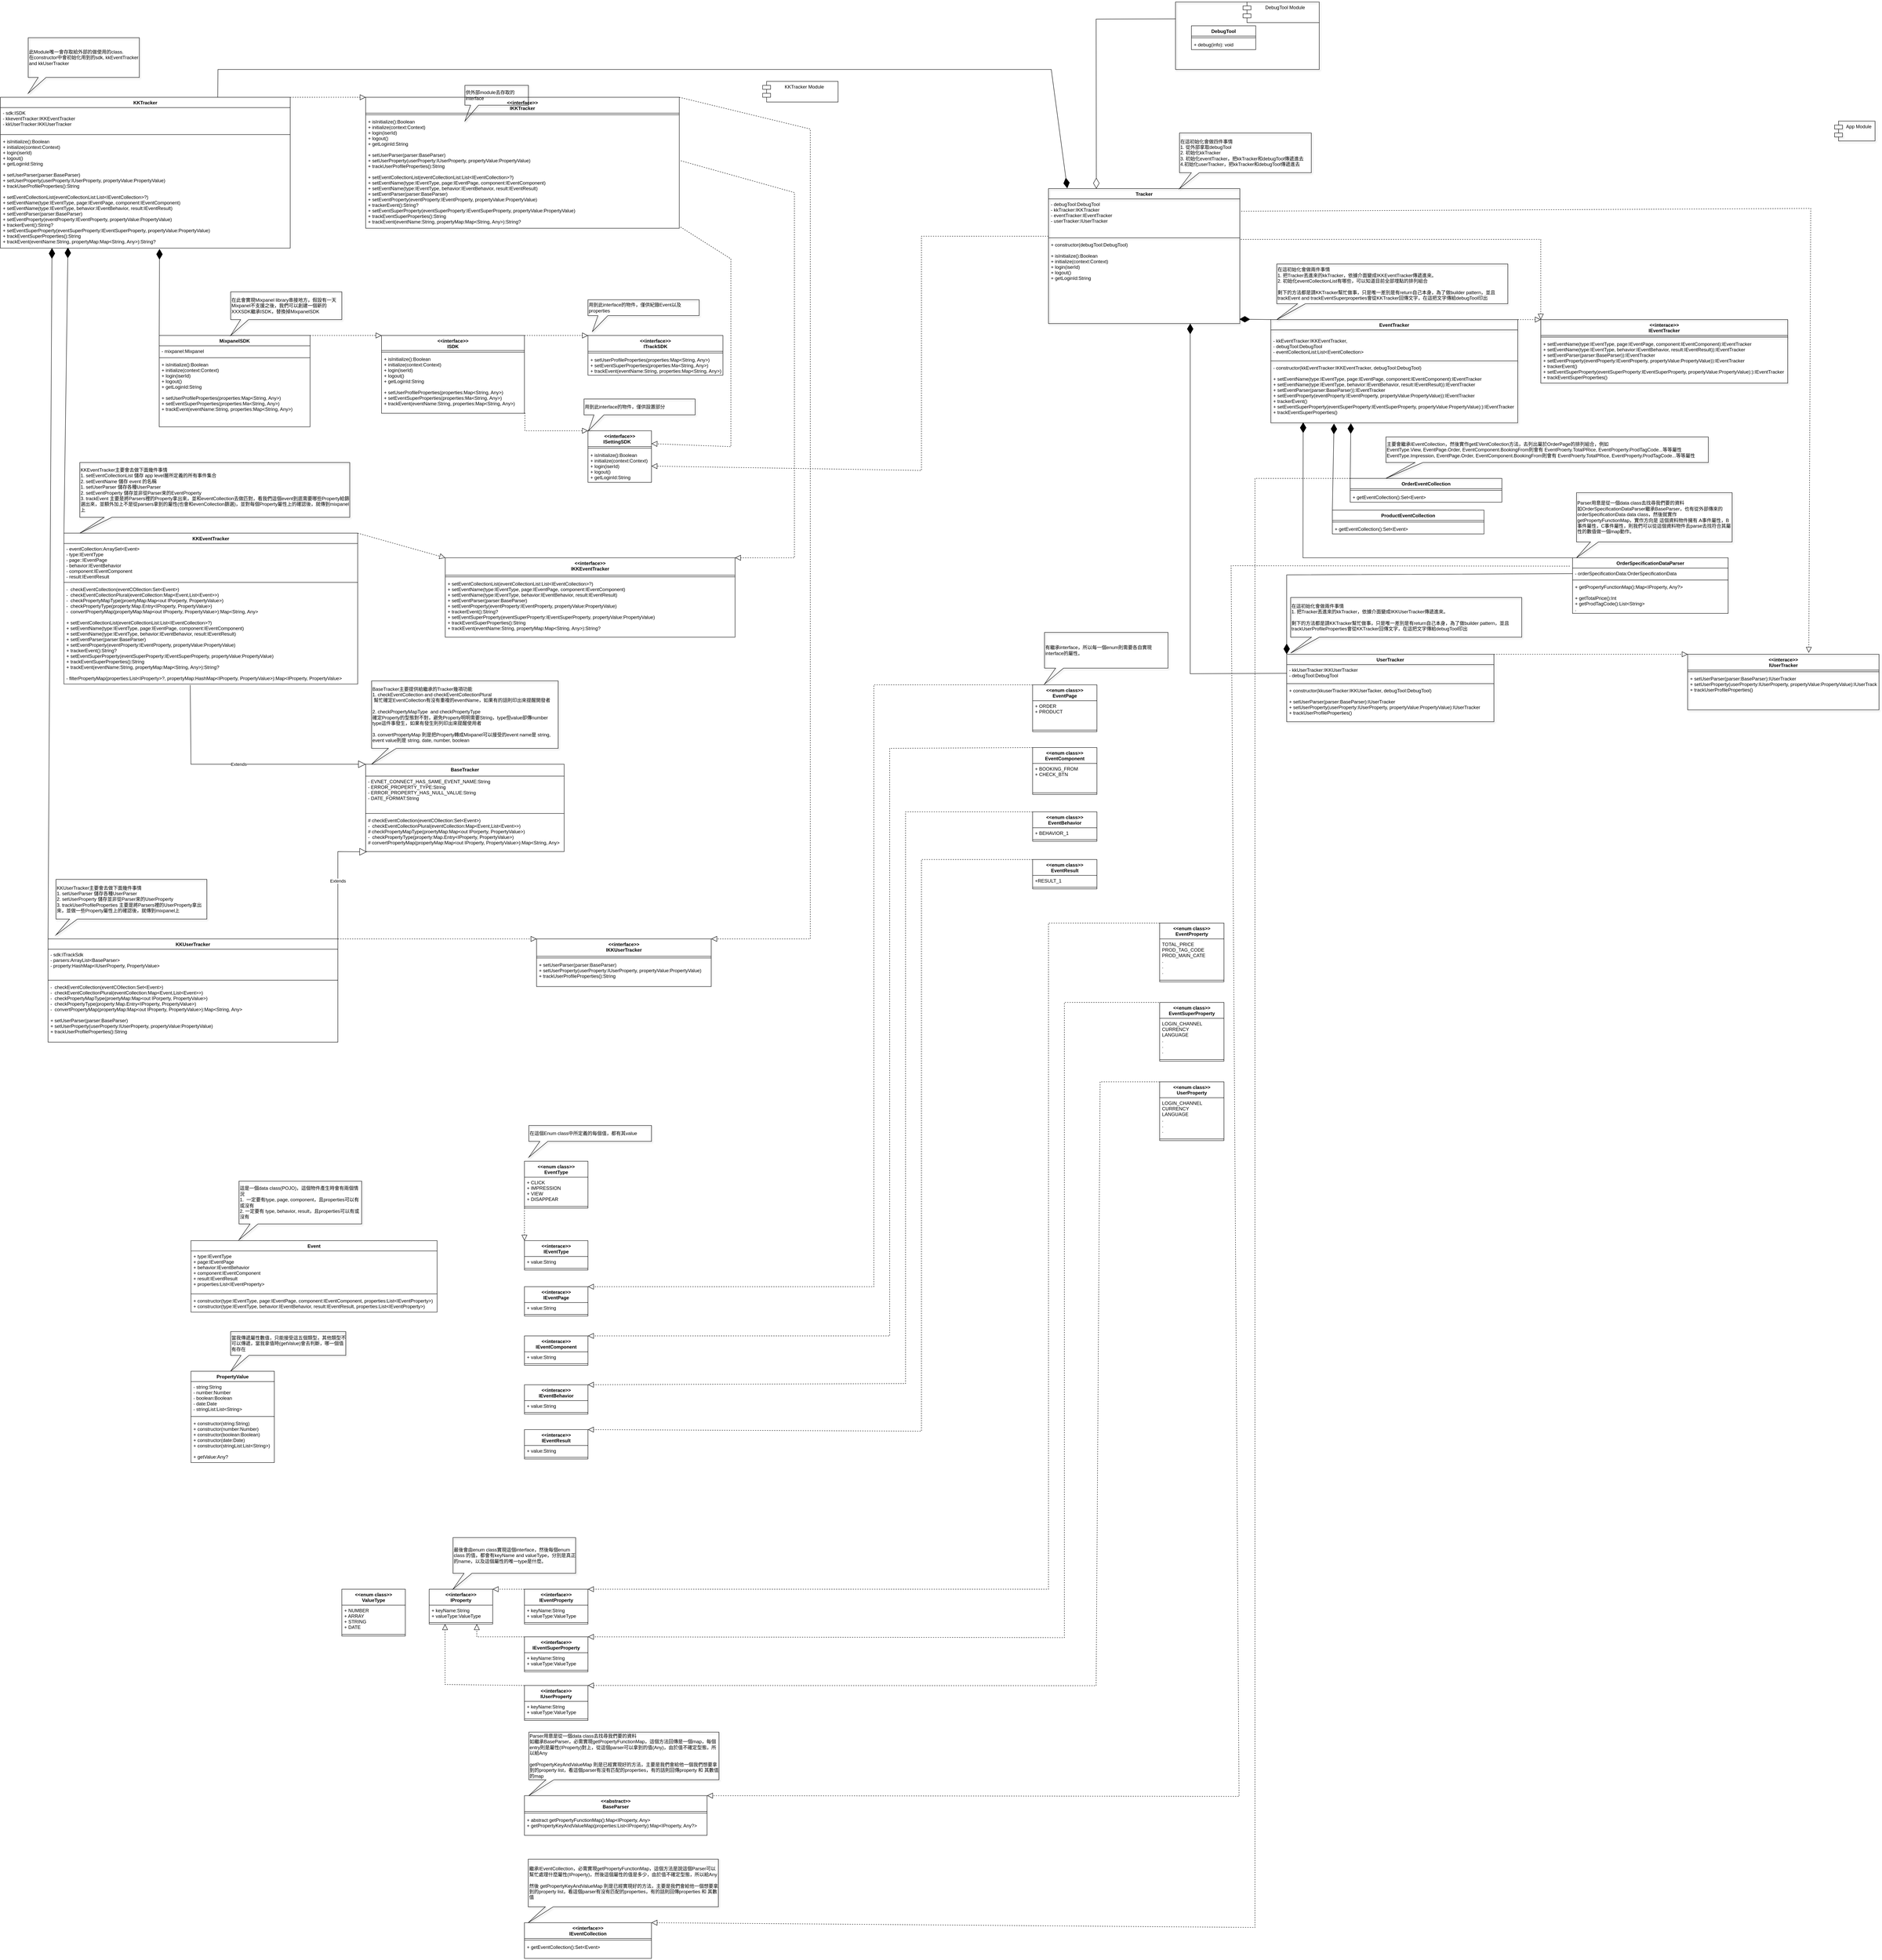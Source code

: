<mxfile version="18.0.7" type="github">
  <diagram id="C5RBs43oDa-KdzZeNtuy" name="Page-1">
    <mxGraphModel dx="4159" dy="2707" grid="1" gridSize="10" guides="1" tooltips="1" connect="1" arrows="1" fold="1" page="1" pageScale="1" pageWidth="827" pageHeight="1169" math="0" shadow="0">
      <root>
        <mxCell id="WIyWlLk6GJQsqaUBKTNV-0" />
        <mxCell id="WIyWlLk6GJQsqaUBKTNV-1" parent="WIyWlLk6GJQsqaUBKTNV-0" />
        <mxCell id="8rjHVLUGmRl6VgzejmVH-10" value="DebugTool" style="swimlane;fontStyle=1;align=center;verticalAlign=top;childLayout=stackLayout;horizontal=1;startSize=26;horizontalStack=0;resizeParent=1;resizeParentMax=0;resizeLast=0;collapsible=1;marginBottom=0;" parent="WIyWlLk6GJQsqaUBKTNV-1" vertex="1">
          <mxGeometry x="2720" y="-500" width="162" height="60" as="geometry" />
        </mxCell>
        <mxCell id="8rjHVLUGmRl6VgzejmVH-12" value="" style="line;strokeWidth=1;fillColor=none;align=left;verticalAlign=middle;spacingTop=-1;spacingLeft=3;spacingRight=3;rotatable=0;labelPosition=right;points=[];portConstraint=eastwest;" parent="8rjHVLUGmRl6VgzejmVH-10" vertex="1">
          <mxGeometry y="26" width="162" height="8" as="geometry" />
        </mxCell>
        <mxCell id="8rjHVLUGmRl6VgzejmVH-13" value="+ debug(info): void" style="text;strokeColor=none;fillColor=none;align=left;verticalAlign=top;spacingLeft=4;spacingRight=4;overflow=hidden;rotatable=0;points=[[0,0.5],[1,0.5]];portConstraint=eastwest;" parent="8rjHVLUGmRl6VgzejmVH-10" vertex="1">
          <mxGeometry y="34" width="162" height="26" as="geometry" />
        </mxCell>
        <mxCell id="8rjHVLUGmRl6VgzejmVH-35" value="&lt;&lt;interface&gt;&gt;&#xa;ITrackSDK" style="swimlane;fontStyle=1;align=center;verticalAlign=top;childLayout=stackLayout;horizontal=1;startSize=40;horizontalStack=0;resizeParent=1;resizeParentMax=0;resizeLast=0;collapsible=1;marginBottom=0;" parent="WIyWlLk6GJQsqaUBKTNV-1" vertex="1">
          <mxGeometry x="1200" y="280" width="340" height="100" as="geometry" />
        </mxCell>
        <mxCell id="8rjHVLUGmRl6VgzejmVH-37" value="" style="line;strokeWidth=1;fillColor=none;align=left;verticalAlign=middle;spacingTop=-1;spacingLeft=3;spacingRight=3;rotatable=0;labelPosition=right;points=[];portConstraint=eastwest;" parent="8rjHVLUGmRl6VgzejmVH-35" vertex="1">
          <mxGeometry y="40" width="340" height="8" as="geometry" />
        </mxCell>
        <mxCell id="8rjHVLUGmRl6VgzejmVH-38" value="+ setUserProfileProperties(properties:Map&lt;String, Any&gt;)&#xa;+ setEventSuperProperties(properties:Ma&lt;String, Any&gt;)&#xa;+ trackEvent(eventName:String, properties:Map&lt;String, Any&gt;)" style="text;strokeColor=none;fillColor=none;align=left;verticalAlign=top;spacingLeft=4;spacingRight=4;overflow=hidden;rotatable=0;points=[[0,0.5],[1,0.5]];portConstraint=eastwest;" parent="8rjHVLUGmRl6VgzejmVH-35" vertex="1">
          <mxGeometry y="48" width="340" height="52" as="geometry" />
        </mxCell>
        <mxCell id="8rjHVLUGmRl6VgzejmVH-39" value="&lt;&lt;interface&gt;&gt;&#xa;ISettingSDK    " style="swimlane;fontStyle=1;align=center;verticalAlign=top;childLayout=stackLayout;horizontal=1;startSize=40;horizontalStack=0;resizeParent=1;resizeParentMax=0;resizeLast=0;collapsible=1;marginBottom=0;" parent="WIyWlLk6GJQsqaUBKTNV-1" vertex="1">
          <mxGeometry x="1200" y="520" width="160" height="130" as="geometry" />
        </mxCell>
        <mxCell id="8rjHVLUGmRl6VgzejmVH-41" value="" style="line;strokeWidth=1;fillColor=none;align=left;verticalAlign=middle;spacingTop=-1;spacingLeft=3;spacingRight=3;rotatable=0;labelPosition=right;points=[];portConstraint=eastwest;" parent="8rjHVLUGmRl6VgzejmVH-39" vertex="1">
          <mxGeometry y="40" width="160" height="8" as="geometry" />
        </mxCell>
        <mxCell id="8rjHVLUGmRl6VgzejmVH-42" value="+ isInitialize():Boolean&#xa;+ initialize(context:Context)&#xa;+ login(iserId)&#xa;+ logout()&#xa;+ getLoginId:String" style="text;strokeColor=none;fillColor=none;align=left;verticalAlign=top;spacingLeft=4;spacingRight=4;overflow=hidden;rotatable=0;points=[[0,0.5],[1,0.5]];portConstraint=eastwest;" parent="8rjHVLUGmRl6VgzejmVH-39" vertex="1">
          <mxGeometry y="48" width="160" height="82" as="geometry" />
        </mxCell>
        <mxCell id="8rjHVLUGmRl6VgzejmVH-45" value="MixpanelSDK" style="swimlane;fontStyle=1;align=center;verticalAlign=top;childLayout=stackLayout;horizontal=1;startSize=26;horizontalStack=0;resizeParent=1;resizeParentMax=0;resizeLast=0;collapsible=1;marginBottom=0;" parent="WIyWlLk6GJQsqaUBKTNV-1" vertex="1">
          <mxGeometry x="120" y="280" width="380" height="230" as="geometry" />
        </mxCell>
        <mxCell id="8rjHVLUGmRl6VgzejmVH-46" value="- mixpanel:Mixpanel" style="text;strokeColor=none;fillColor=none;align=left;verticalAlign=top;spacingLeft=4;spacingRight=4;overflow=hidden;rotatable=0;points=[[0,0.5],[1,0.5]];portConstraint=eastwest;" parent="8rjHVLUGmRl6VgzejmVH-45" vertex="1">
          <mxGeometry y="26" width="380" height="26" as="geometry" />
        </mxCell>
        <mxCell id="8rjHVLUGmRl6VgzejmVH-47" value="" style="line;strokeWidth=1;fillColor=none;align=left;verticalAlign=middle;spacingTop=-1;spacingLeft=3;spacingRight=3;rotatable=0;labelPosition=right;points=[];portConstraint=eastwest;" parent="8rjHVLUGmRl6VgzejmVH-45" vertex="1">
          <mxGeometry y="52" width="380" height="8" as="geometry" />
        </mxCell>
        <mxCell id="8rjHVLUGmRl6VgzejmVH-48" value="+ isInitialize():Boolean&#xa;+ initialize(context:Context)&#xa;+ login(iserId)&#xa;+ logout()&#xa;+ getLoginId:String&#xa;&#xa;+ setUserProfileProperties(properties:Map&lt;String, Any&gt;)&#xa;+ setEventSuperProperties(properties:Ma&lt;String, Any&gt;)&#xa;+ trackEvent(eventName:String, properties:Map&lt;String, Any&gt;)" style="text;strokeColor=none;fillColor=none;align=left;verticalAlign=top;spacingLeft=4;spacingRight=4;overflow=hidden;rotatable=0;points=[[0,0.5],[1,0.5]];portConstraint=eastwest;" parent="8rjHVLUGmRl6VgzejmVH-45" vertex="1">
          <mxGeometry y="60" width="380" height="170" as="geometry" />
        </mxCell>
        <mxCell id="8rjHVLUGmRl6VgzejmVH-49" value="" style="endArrow=block;dashed=1;endFill=0;endSize=12;html=1;rounded=0;entryX=0;entryY=0;entryDx=0;entryDy=0;exitX=1;exitY=0;exitDx=0;exitDy=0;" parent="WIyWlLk6GJQsqaUBKTNV-1" target="8rjHVLUGmRl6VgzejmVH-56" edge="1" source="8rjHVLUGmRl6VgzejmVH-45">
          <mxGeometry width="160" relative="1" as="geometry">
            <mxPoint x="490" y="292" as="sourcePoint" />
            <mxPoint x="1170" y="85" as="targetPoint" />
          </mxGeometry>
        </mxCell>
        <mxCell id="8rjHVLUGmRl6VgzejmVH-52" value="&lt;span style=&quot;color: rgba(0 , 0 , 0 , 0) ; font-family: monospace ; font-size: 0px&quot;&gt;%3CmxGraphModel%3E%3Croot%3E%3CmxCell%20id%3D%220%22%2F%3E%3CmxCell%20id%3D%221%22%20parent%3D%220%22%2F%3E%3CmxCell%20id%3D%222%22%20value%3D%22%26lt%3Bspan%26gt%3B%2B%20isInitialize()%3ABoolean%26lt%3B%2Fspan%26gt%3B%26lt%3Bbr%20style%3D%26quot%3Bpadding%3A%200px%20%3B%20margin%3A%200px%26quot%3B%26gt%3B%26lt%3Bspan%26gt%3B%2B%20initialize(context%3AContext)%26lt%3B%2Fspan%26gt%3B%26lt%3Bbr%20style%3D%26quot%3Bpadding%3A%200px%20%3B%20margin%3A%200px%26quot%3B%26gt%3B%26lt%3Bspan%26gt%3B%2B%20login(iserId)%26lt%3B%2Fspan%26gt%3B%26lt%3Bbr%20style%3D%26quot%3Bpadding%3A%200px%20%3B%20margin%3A%200px%26quot%3B%26gt%3B%26lt%3Bspan%26gt%3B%2B%20logout()%26lt%3B%2Fspan%26gt%3B%26lt%3Bbr%20style%3D%26quot%3Bpadding%3A%200px%20%3B%20margin%3A%200px%26quot%3B%26gt%3B%26lt%3Bspan%26gt%3B%2B%20getLoginId%3AString%26lt%3B%2Fspan%26gt%3B%26lt%3Bspan%26gt%3B%26lt%3Bbr%26gt%3B%2B%20setUserProfileProperties(properties%3AMap%26amp%3Blt%3BString%2C%20Any%26amp%3Bgt%3B)%26lt%3B%2Fspan%26gt%3B%26lt%3Bbr%20style%3D%26quot%3Bpadding%3A%200px%20%3B%20margin%3A%200px%26quot%3B%26gt%3B%26lt%3Bspan%26gt%3B%2B%20setEventSuperProperties(properties%3AMa%26amp%3Blt%3BString%2C%20Any%26amp%3Bgt%3B)%26lt%3B%2Fspan%26gt%3B%26lt%3Bbr%20style%3D%26quot%3Bpadding%3A%200px%20%3B%20margin%3A%200px%26quot%3B%26gt%3B%26lt%3Bspan%26gt%3B%2B%20trackEvent(eventName%3AString%2C%20properties%3AMap%26amp%3Blt%3BString%2C%20Any%26amp%3Bgt%3B)%26lt%3B%2Fspan%26gt%3B%22%20style%3D%22text%3Bhtml%3D1%3Balign%3Dleft%3BverticalAlign%3Dmiddle%3Bresizable%3D0%3Bpoints%3D%5B%5D%3Bautosize%3D1%3BstrokeColor%3Dnone%3BfillColor%3Dnone%3B%22%20vertex%3D%221%22%20parent%3D%221%22%3E%3CmxGeometry%20x%3D%22530%22%20y%3D%22397%22%20width%3D%22297%22%20height%3D%22120%22%20as%3D%22geometry%22%2F%3E%3C%2FmxCell%3E%3C%2Froot%3E%3C%2FmxGraphModel%3E&lt;/span&gt;" style="text;html=1;align=center;verticalAlign=middle;resizable=0;points=[];autosize=1;strokeColor=none;fillColor=none;" parent="WIyWlLk6GJQsqaUBKTNV-1" vertex="1">
          <mxGeometry x="1300" y="108" width="20" height="20" as="geometry" />
        </mxCell>
        <mxCell id="8rjHVLUGmRl6VgzejmVH-56" value="&lt;&lt;interface&gt;&gt;&#xa;ISDK" style="swimlane;fontStyle=1;align=center;verticalAlign=top;childLayout=stackLayout;horizontal=1;startSize=38;horizontalStack=0;resizeParent=1;resizeParentMax=0;resizeLast=0;collapsible=1;marginBottom=0;" parent="WIyWlLk6GJQsqaUBKTNV-1" vertex="1">
          <mxGeometry x="680" y="280" width="360" height="196" as="geometry" />
        </mxCell>
        <mxCell id="8rjHVLUGmRl6VgzejmVH-58" value="" style="line;strokeWidth=1;fillColor=none;align=left;verticalAlign=middle;spacingTop=-1;spacingLeft=3;spacingRight=3;rotatable=0;labelPosition=right;points=[];portConstraint=eastwest;" parent="8rjHVLUGmRl6VgzejmVH-56" vertex="1">
          <mxGeometry y="38" width="360" height="8" as="geometry" />
        </mxCell>
        <mxCell id="8rjHVLUGmRl6VgzejmVH-59" value="+ isInitialize():Boolean&#xa;+ initialize(context:Context)&#xa;+ login(iserId)&#xa;+ logout()&#xa;+ getLoginId:String&#xa;&#xa;+ setUserProfileProperties(properties:Map&lt;String, Any&gt;)&#xa;+ setEventSuperProperties(properties:Ma&lt;String, Any&gt;)&#xa;+ trackEvent(eventName:String, properties:Map&lt;String, Any&gt;)" style="text;strokeColor=none;fillColor=none;align=left;verticalAlign=top;spacingLeft=4;spacingRight=4;overflow=hidden;rotatable=0;points=[[0,0.5],[1,0.5]];portConstraint=eastwest;" parent="8rjHVLUGmRl6VgzejmVH-56" vertex="1">
          <mxGeometry y="46" width="360" height="150" as="geometry" />
        </mxCell>
        <mxCell id="8rjHVLUGmRl6VgzejmVH-62" value="&lt;&lt;interface&gt;&gt;&#xa;IKKEventTracker" style="swimlane;fontStyle=1;align=center;verticalAlign=top;childLayout=stackLayout;horizontal=1;startSize=44;horizontalStack=0;resizeParent=1;resizeParentMax=0;resizeLast=0;collapsible=1;marginBottom=0;" parent="WIyWlLk6GJQsqaUBKTNV-1" vertex="1">
          <mxGeometry x="840.5" y="840" width="730" height="200" as="geometry" />
        </mxCell>
        <mxCell id="8rjHVLUGmRl6VgzejmVH-64" value="" style="line;strokeWidth=1;fillColor=none;align=left;verticalAlign=middle;spacingTop=-1;spacingLeft=3;spacingRight=3;rotatable=0;labelPosition=right;points=[];portConstraint=eastwest;" parent="8rjHVLUGmRl6VgzejmVH-62" vertex="1">
          <mxGeometry y="44" width="730" height="8" as="geometry" />
        </mxCell>
        <mxCell id="8rjHVLUGmRl6VgzejmVH-65" value="+ setEventCollectionList(eventCollectionList:List&lt;IEventCollection&gt;?)&#xa;+ setEventName(type:IEventType, page:IEventPage, component:IEventComponent)&#xa;+ setEventName(type:IEventType, behavior:IEventBehavior, result:IEventResult)&#xa;+ setEventParser(parser:BaseParser)&#xa;+ setEventProperty(eventProperty:IEventProperty, propertyValue:PropertyValue)&#xa;+ trackerEvent():String?&#xa;+ setEventSuperProperty(eventSuperProperty:IEventSuperProperty, propertyValue:PropertyValue)&#xa;+ trackEventSuperProperties():String&#xa;+ trackEvent(eventName:String, propertyMap:Map&lt;String, Any&gt;):String?" style="text;strokeColor=none;fillColor=none;align=left;verticalAlign=top;spacingLeft=4;spacingRight=4;overflow=hidden;rotatable=0;points=[[0,0.5],[1,0.5]];portConstraint=eastwest;" parent="8rjHVLUGmRl6VgzejmVH-62" vertex="1">
          <mxGeometry y="52" width="730" height="148" as="geometry" />
        </mxCell>
        <mxCell id="8rjHVLUGmRl6VgzejmVH-69" value="KKEventTracker" style="swimlane;fontStyle=1;align=center;verticalAlign=top;childLayout=stackLayout;horizontal=1;startSize=26;horizontalStack=0;resizeParent=1;resizeParentMax=0;resizeLast=0;collapsible=1;marginBottom=0;" parent="WIyWlLk6GJQsqaUBKTNV-1" vertex="1">
          <mxGeometry x="-120" y="778" width="740" height="380" as="geometry" />
        </mxCell>
        <mxCell id="8rjHVLUGmRl6VgzejmVH-70" value="- eventCollection:ArraySet&lt;Event&gt;&#xa;- type:IEventType&#xa;- page::IEventPage&#xa;- behavior:IEventBehavior&#xa;- component:IEventComponent&#xa;- result:IEventResult" style="text;strokeColor=none;fillColor=none;align=left;verticalAlign=top;spacingLeft=4;spacingRight=4;overflow=hidden;rotatable=0;points=[[0,0.5],[1,0.5]];portConstraint=eastwest;" parent="8rjHVLUGmRl6VgzejmVH-69" vertex="1">
          <mxGeometry y="26" width="740" height="94" as="geometry" />
        </mxCell>
        <mxCell id="8rjHVLUGmRl6VgzejmVH-71" value="" style="line;strokeWidth=1;fillColor=none;align=left;verticalAlign=middle;spacingTop=-1;spacingLeft=3;spacingRight=3;rotatable=0;labelPosition=right;points=[];portConstraint=eastwest;" parent="8rjHVLUGmRl6VgzejmVH-69" vertex="1">
          <mxGeometry y="120" width="740" height="8" as="geometry" />
        </mxCell>
        <mxCell id="8rjHVLUGmRl6VgzejmVH-72" value="-  checkEventCollection(eventCOllection:Set&lt;Event&gt;)&#xa;-  checkEventCollectionPlural(eventCollection:Map&lt;Event,List&lt;Event&gt;&gt;)&#xa;-  checkPropertyMapType(proertyMap:Map&lt;out IPorperty, PropertyValue&gt;)&#xa;-  checkPropertyType(property:Map.Entry&lt;IProperty, PropertyValue&gt;)&#xa;-  convertPropertyMap(propertyMap:Map&lt;out IProperty, PropertyValue&gt;):Map&lt;String, Any&gt;&#xa;&#xa;+ setEventCollectionList(eventCollectionList:List&lt;IEventCollection&gt;?)&#xa;+ setEventName(type:IEventType, page:IEventPage, component:IEventComponent)&#xa;+ setEventName(type:IEventType, behavior:IEventBehavior, result:IEventResult)&#xa;+ setEventParser(parser:BaseParser)&#xa;+ setEventProperty(eventProperty:IEventProperty, propertyValue:PropertyValue)&#xa;+ trackerEvent():String?&#xa;+ setEventSuperProperty(eventSuperProperty:IEventSuperProperty, propertyValue:PropertyValue)&#xa;+ trackEventSuperProperties():String&#xa;+ trackEvent(eventName:String, propertyMap:Map&lt;String, Any&gt;):String?&#xa;&#xa;- filterPropertyMap(properties:List&lt;IProperty&gt;?, propertyMap:HashMap&lt;IProperty, PropertyValue&gt;):Map&lt;IProperty, PropertyValue&gt;" style="text;strokeColor=none;fillColor=none;align=left;verticalAlign=top;spacingLeft=4;spacingRight=4;overflow=hidden;rotatable=0;points=[[0,0.5],[1,0.5]];portConstraint=eastwest;" parent="8rjHVLUGmRl6VgzejmVH-69" vertex="1">
          <mxGeometry y="128" width="740" height="252" as="geometry" />
        </mxCell>
        <mxCell id="8rjHVLUGmRl6VgzejmVH-74" value="" style="endArrow=block;dashed=1;endFill=0;endSize=12;html=1;rounded=0;entryX=0;entryY=0;entryDx=0;entryDy=0;exitX=1;exitY=0;exitDx=0;exitDy=0;" parent="WIyWlLk6GJQsqaUBKTNV-1" target="8rjHVLUGmRl6VgzejmVH-62" edge="1" source="8rjHVLUGmRl6VgzejmVH-69">
          <mxGeometry width="160" relative="1" as="geometry">
            <mxPoint x="740" y="940" as="sourcePoint" />
            <mxPoint x="1720" y="1480" as="targetPoint" />
          </mxGeometry>
        </mxCell>
        <mxCell id="8rjHVLUGmRl6VgzejmVH-75" value="&lt;&lt;interface&gt;&gt;&#xa;IKKUserTracker" style="swimlane;fontStyle=1;align=center;verticalAlign=top;childLayout=stackLayout;horizontal=1;startSize=44;horizontalStack=0;resizeParent=1;resizeParentMax=0;resizeLast=0;collapsible=1;marginBottom=0;" parent="WIyWlLk6GJQsqaUBKTNV-1" vertex="1">
          <mxGeometry x="1070.5" y="1800" width="440" height="120" as="geometry" />
        </mxCell>
        <mxCell id="8rjHVLUGmRl6VgzejmVH-76" value="" style="line;strokeWidth=1;fillColor=none;align=left;verticalAlign=middle;spacingTop=-1;spacingLeft=3;spacingRight=3;rotatable=0;labelPosition=right;points=[];portConstraint=eastwest;" parent="8rjHVLUGmRl6VgzejmVH-75" vertex="1">
          <mxGeometry y="44" width="440" height="8" as="geometry" />
        </mxCell>
        <mxCell id="8rjHVLUGmRl6VgzejmVH-77" value="+ setUserParser(parser:BaseParser)&#xa;+ setUserProperty(userProperty:IUserProperty, propertyValue:PropertyValue)&#xa;+ trackUserProfileProperties():String" style="text;strokeColor=none;fillColor=none;align=left;verticalAlign=top;spacingLeft=4;spacingRight=4;overflow=hidden;rotatable=0;points=[[0,0.5],[1,0.5]];portConstraint=eastwest;" parent="8rjHVLUGmRl6VgzejmVH-75" vertex="1">
          <mxGeometry y="52" width="440" height="68" as="geometry" />
        </mxCell>
        <mxCell id="8rjHVLUGmRl6VgzejmVH-82" value="" style="endArrow=block;dashed=1;endFill=0;endSize=12;html=1;rounded=0;entryX=0;entryY=0;entryDx=0;entryDy=0;exitX=1;exitY=0;exitDx=0;exitDy=0;" parent="WIyWlLk6GJQsqaUBKTNV-1" source="8rjHVLUGmRl6VgzejmVH-78" target="8rjHVLUGmRl6VgzejmVH-75" edge="1">
          <mxGeometry width="160" relative="1" as="geometry">
            <mxPoint x="1610" y="1521.004" as="sourcePoint" />
            <mxPoint x="1780" y="1520" as="targetPoint" />
          </mxGeometry>
        </mxCell>
        <mxCell id="8rjHVLUGmRl6VgzejmVH-88" value="Extends" style="endArrow=block;endSize=16;endFill=0;html=1;rounded=0;entryX=0.006;entryY=1.008;entryDx=0;entryDy=0;exitX=1;exitY=0;exitDx=0;exitDy=0;entryPerimeter=0;" parent="WIyWlLk6GJQsqaUBKTNV-1" source="8rjHVLUGmRl6VgzejmVH-78" target="8rjHVLUGmRl6VgzejmVH-86" edge="1">
          <mxGeometry width="160" relative="1" as="geometry">
            <mxPoint x="1600" y="1499.01" as="sourcePoint" />
            <mxPoint x="1817.96" y="1520.99" as="targetPoint" />
            <Array as="points">
              <mxPoint x="570" y="1580" />
            </Array>
          </mxGeometry>
        </mxCell>
        <mxCell id="8rjHVLUGmRl6VgzejmVH-89" value="&lt;&lt;interface&gt;&gt;&#xa;IKKTracker" style="swimlane;fontStyle=1;align=center;verticalAlign=top;childLayout=stackLayout;horizontal=1;startSize=40;horizontalStack=0;resizeParent=1;resizeParentMax=0;resizeLast=0;collapsible=1;marginBottom=0;" parent="WIyWlLk6GJQsqaUBKTNV-1" vertex="1">
          <mxGeometry x="640" y="-320" width="790" height="330" as="geometry" />
        </mxCell>
        <mxCell id="8rjHVLUGmRl6VgzejmVH-91" value="" style="line;strokeWidth=1;fillColor=none;align=left;verticalAlign=middle;spacingTop=-1;spacingLeft=3;spacingRight=3;rotatable=0;labelPosition=right;points=[];portConstraint=eastwest;" parent="8rjHVLUGmRl6VgzejmVH-89" vertex="1">
          <mxGeometry y="40" width="790" height="8" as="geometry" />
        </mxCell>
        <mxCell id="8rjHVLUGmRl6VgzejmVH-92" value="+ isInitialize():Boolean&#xa;+ initialize(context:Context)&#xa;+ login(iserId)&#xa;+ logout()&#xa;+ getLoginId:String&#xa;&#xa;+ setUserParser(parser:BaseParser)&#xa;+ setUserProperty(userProperty:IUserProperty, propertyValue:PropertyValue)&#xa;+ trackUserProfileProperties():String&#xa;&#xa;+ setEventCollectionList(eventCollectionList:List&lt;IEventCollection&gt;?)&#xa;+ setEventName(type:IEventType, page:IEventPage, component:IEventComponent)&#xa;+ setEventName(type:IEventType, behavior:IEventBehavior, result:IEventResult)&#xa;+ setEventParser(parser:BaseParser)&#xa;+ setEventProperty(eventProperty:IEventProperty, propertyValue:PropertyValue)&#xa;+ trackerEvent():String?&#xa;+ setEventSuperProperty(eventSuperProperty:IEventSuperProperty, propertyValue:PropertyValue)&#xa;+ trackEventSuperProperties():String&#xa;+ trackEvent(eventName:String, propertyMap:Map&lt;String, Any&gt;):String?" style="text;strokeColor=none;fillColor=none;align=left;verticalAlign=top;spacingLeft=4;spacingRight=4;overflow=hidden;rotatable=0;points=[[0,0.5],[1,0.5]];portConstraint=eastwest;" parent="8rjHVLUGmRl6VgzejmVH-89" vertex="1">
          <mxGeometry y="48" width="790" height="282" as="geometry" />
        </mxCell>
        <mxCell id="8rjHVLUGmRl6VgzejmVH-93" value="KKTracker" style="swimlane;fontStyle=1;align=center;verticalAlign=top;childLayout=stackLayout;horizontal=1;startSize=26;horizontalStack=0;resizeParent=1;resizeParentMax=0;resizeLast=0;collapsible=1;marginBottom=0;" parent="WIyWlLk6GJQsqaUBKTNV-1" vertex="1">
          <mxGeometry x="-280" y="-320" width="730" height="380" as="geometry" />
        </mxCell>
        <mxCell id="8rjHVLUGmRl6VgzejmVH-94" value="- sdk:ISDK&#xa;- kkeventTracker:IKKEventTracker&#xa;- kkUserTracker:IKKUserTracker" style="text;strokeColor=none;fillColor=none;align=left;verticalAlign=top;spacingLeft=4;spacingRight=4;overflow=hidden;rotatable=0;points=[[0,0.5],[1,0.5]];portConstraint=eastwest;" parent="8rjHVLUGmRl6VgzejmVH-93" vertex="1">
          <mxGeometry y="26" width="730" height="64" as="geometry" />
        </mxCell>
        <mxCell id="8rjHVLUGmRl6VgzejmVH-95" value="" style="line;strokeWidth=1;fillColor=none;align=left;verticalAlign=middle;spacingTop=-1;spacingLeft=3;spacingRight=3;rotatable=0;labelPosition=right;points=[];portConstraint=eastwest;" parent="8rjHVLUGmRl6VgzejmVH-93" vertex="1">
          <mxGeometry y="90" width="730" height="8" as="geometry" />
        </mxCell>
        <mxCell id="8rjHVLUGmRl6VgzejmVH-96" value="+ isInitialize():Boolean&#xa;+ initialize(context:Context)&#xa;+ login(iserId)&#xa;+ logout()&#xa;+ getLoginId:String&#xa;&#xa;+ setUserParser(parser:BaseParser)&#xa;+ setUserProperty(userProperty:IUserProperty, propertyValue:PropertyValue)&#xa;+ trackUserProfileProperties():String&#xa;&#xa;+ setEventCollectionList(eventCollectionList:List&lt;IEventCollection&gt;?)&#xa;+ setEventName(type:IEventType, page:IEventPage, component:IEventComponent)&#xa;+ setEventName(type:IEventType, behavior:IEventBehavior, result:IEventResult)&#xa;+ setEventParser(parser:BaseParser)&#xa;+ setEventProperty(eventProperty:IEventProperty, propertyValue:PropertyValue)&#xa;+ trackerEvent():String?&#xa;+ setEventSuperProperty(eventSuperProperty:IEventSuperProperty, propertyValue:PropertyValue)&#xa;+ trackEventSuperProperties():String&#xa;+ trackEvent(eventName:String, propertyMap:Map&lt;String, Any&gt;):String?" style="text;strokeColor=none;fillColor=none;align=left;verticalAlign=top;spacingLeft=4;spacingRight=4;overflow=hidden;rotatable=0;points=[[0,0.5],[1,0.5]];portConstraint=eastwest;" parent="8rjHVLUGmRl6VgzejmVH-93" vertex="1">
          <mxGeometry y="98" width="730" height="282" as="geometry" />
        </mxCell>
        <mxCell id="8rjHVLUGmRl6VgzejmVH-100" value="" style="endArrow=block;dashed=1;endFill=0;endSize=12;html=1;rounded=0;exitX=1;exitY=0;exitDx=0;exitDy=0;entryX=0;entryY=0;entryDx=0;entryDy=0;" parent="WIyWlLk6GJQsqaUBKTNV-1" source="8rjHVLUGmRl6VgzejmVH-56" target="8rjHVLUGmRl6VgzejmVH-35" edge="1">
          <mxGeometry width="160" relative="1" as="geometry">
            <mxPoint x="1050" y="270" as="sourcePoint" />
            <mxPoint x="1180" y="278" as="targetPoint" />
          </mxGeometry>
        </mxCell>
        <mxCell id="8rjHVLUGmRl6VgzejmVH-101" value="" style="endArrow=block;dashed=1;endFill=0;endSize=12;html=1;rounded=0;exitX=1.003;exitY=0.993;exitDx=0;exitDy=0;exitPerimeter=0;entryX=0;entryY=0;entryDx=0;entryDy=0;" parent="WIyWlLk6GJQsqaUBKTNV-1" source="8rjHVLUGmRl6VgzejmVH-59" target="8rjHVLUGmRl6VgzejmVH-39" edge="1">
          <mxGeometry width="160" relative="1" as="geometry">
            <mxPoint x="1060.0" y="400.008" as="sourcePoint" />
            <mxPoint x="1177.84" y="400" as="targetPoint" />
            <Array as="points">
              <mxPoint x="1041" y="520" />
              <mxPoint x="1061" y="520" />
            </Array>
          </mxGeometry>
        </mxCell>
        <mxCell id="8rjHVLUGmRl6VgzejmVH-102" value="" style="endArrow=block;dashed=1;endFill=0;endSize=12;html=1;rounded=0;entryX=0;entryY=0;entryDx=0;entryDy=0;exitX=1;exitY=0;exitDx=0;exitDy=0;" parent="WIyWlLk6GJQsqaUBKTNV-1" source="8rjHVLUGmRl6VgzejmVH-93" target="8rjHVLUGmRl6VgzejmVH-89" edge="1">
          <mxGeometry width="160" relative="1" as="geometry">
            <mxPoint x="370" y="-160" as="sourcePoint" />
            <mxPoint x="577.12" y="-160" as="targetPoint" />
          </mxGeometry>
        </mxCell>
        <mxCell id="8rjHVLUGmRl6VgzejmVH-107" value="Extends" style="endArrow=block;endSize=16;endFill=0;html=1;rounded=0;exitX=0.43;exitY=1.01;exitDx=0;exitDy=0;exitPerimeter=0;" parent="WIyWlLk6GJQsqaUBKTNV-1" edge="1" source="8rjHVLUGmRl6VgzejmVH-72">
          <mxGeometry width="160" relative="1" as="geometry">
            <mxPoint x="200" y="1300" as="sourcePoint" />
            <mxPoint x="640" y="1360" as="targetPoint" />
            <Array as="points">
              <mxPoint x="200" y="1360" />
            </Array>
          </mxGeometry>
        </mxCell>
        <mxCell id="8rjHVLUGmRl6VgzejmVH-108" value="" style="endArrow=block;dashed=1;endFill=0;endSize=12;html=1;rounded=0;entryX=1;entryY=0.25;entryDx=0;entryDy=0;exitX=1.004;exitY=0.989;exitDx=0;exitDy=0;exitPerimeter=0;" parent="WIyWlLk6GJQsqaUBKTNV-1" source="8rjHVLUGmRl6VgzejmVH-92" target="8rjHVLUGmRl6VgzejmVH-39" edge="1">
          <mxGeometry width="160" relative="1" as="geometry">
            <mxPoint x="1420" y="-170" as="sourcePoint" />
            <mxPoint x="1550" y="550" as="targetPoint" />
            <Array as="points">
              <mxPoint x="1560" y="87" />
              <mxPoint x="1560" y="560" />
            </Array>
          </mxGeometry>
        </mxCell>
        <mxCell id="8rjHVLUGmRl6VgzejmVH-109" value="" style="endArrow=block;dashed=1;endFill=0;endSize=12;html=1;rounded=0;entryX=1;entryY=0;entryDx=0;entryDy=0;exitX=1.005;exitY=0.397;exitDx=0;exitDy=0;exitPerimeter=0;" parent="WIyWlLk6GJQsqaUBKTNV-1" target="8rjHVLUGmRl6VgzejmVH-62" edge="1" source="8rjHVLUGmRl6VgzejmVH-92">
          <mxGeometry width="160" relative="1" as="geometry">
            <mxPoint x="1430" y="156" as="sourcePoint" />
            <mxPoint x="1650" y="940" as="targetPoint" />
            <Array as="points">
              <mxPoint x="1720" y="-80" />
              <mxPoint x="1720" y="840" />
            </Array>
          </mxGeometry>
        </mxCell>
        <mxCell id="8rjHVLUGmRl6VgzejmVH-110" value="" style="endArrow=block;dashed=1;endFill=0;endSize=12;html=1;rounded=0;entryX=1;entryY=0;entryDx=0;entryDy=0;exitX=1;exitY=0;exitDx=0;exitDy=0;" parent="WIyWlLk6GJQsqaUBKTNV-1" target="8rjHVLUGmRl6VgzejmVH-75" edge="1" source="8rjHVLUGmRl6VgzejmVH-89">
          <mxGeometry width="160" relative="1" as="geometry">
            <mxPoint x="1430" y="-180" as="sourcePoint" />
            <mxPoint x="1656.19" y="851.96" as="targetPoint" />
            <Array as="points">
              <mxPoint x="1760" y="-240" />
              <mxPoint x="1760" y="1800" />
            </Array>
          </mxGeometry>
        </mxCell>
        <mxCell id="8rjHVLUGmRl6VgzejmVH-111" value="&lt;&lt;interace&gt;&gt;&#xa;IEventType" style="swimlane;fontStyle=1;align=center;verticalAlign=top;childLayout=stackLayout;horizontal=1;startSize=40;horizontalStack=0;resizeParent=1;resizeParentMax=0;resizeLast=0;collapsible=1;marginBottom=0;" parent="WIyWlLk6GJQsqaUBKTNV-1" vertex="1">
          <mxGeometry x="1040" y="2560" width="160" height="74" as="geometry" />
        </mxCell>
        <mxCell id="8rjHVLUGmRl6VgzejmVH-112" value="+ value:String" style="text;strokeColor=none;fillColor=none;align=left;verticalAlign=top;spacingLeft=4;spacingRight=4;overflow=hidden;rotatable=0;points=[[0,0.5],[1,0.5]];portConstraint=eastwest;" parent="8rjHVLUGmRl6VgzejmVH-111" vertex="1">
          <mxGeometry y="40" width="160" height="26" as="geometry" />
        </mxCell>
        <mxCell id="8rjHVLUGmRl6VgzejmVH-113" value="" style="line;strokeWidth=1;fillColor=none;align=left;verticalAlign=middle;spacingTop=-1;spacingLeft=3;spacingRight=3;rotatable=0;labelPosition=right;points=[];portConstraint=eastwest;" parent="8rjHVLUGmRl6VgzejmVH-111" vertex="1">
          <mxGeometry y="66" width="160" height="8" as="geometry" />
        </mxCell>
        <mxCell id="8rjHVLUGmRl6VgzejmVH-115" value="&lt;&lt;enum class&gt;&gt;&#xa;EventType" style="swimlane;fontStyle=1;align=center;verticalAlign=top;childLayout=stackLayout;horizontal=1;startSize=40;horizontalStack=0;resizeParent=1;resizeParentMax=0;resizeLast=0;collapsible=1;marginBottom=0;" parent="WIyWlLk6GJQsqaUBKTNV-1" vertex="1">
          <mxGeometry x="1040" y="2360" width="160" height="118" as="geometry" />
        </mxCell>
        <mxCell id="8rjHVLUGmRl6VgzejmVH-116" value="+ CLICK&#xa;+ IMPRESSION&#xa;+ VIEW&#xa;+ DISAPPEAR" style="text;strokeColor=none;fillColor=none;align=left;verticalAlign=top;spacingLeft=4;spacingRight=4;overflow=hidden;rotatable=0;points=[[0,0.5],[1,0.5]];portConstraint=eastwest;" parent="8rjHVLUGmRl6VgzejmVH-115" vertex="1">
          <mxGeometry y="40" width="160" height="70" as="geometry" />
        </mxCell>
        <mxCell id="8rjHVLUGmRl6VgzejmVH-117" value="" style="line;strokeWidth=1;fillColor=none;align=left;verticalAlign=middle;spacingTop=-1;spacingLeft=3;spacingRight=3;rotatable=0;labelPosition=right;points=[];portConstraint=eastwest;" parent="8rjHVLUGmRl6VgzejmVH-115" vertex="1">
          <mxGeometry y="110" width="160" height="8" as="geometry" />
        </mxCell>
        <mxCell id="8rjHVLUGmRl6VgzejmVH-120" value="" style="endArrow=block;dashed=1;endFill=0;endSize=12;html=1;rounded=0;entryX=0;entryY=0;entryDx=0;entryDy=0;exitX=0;exitY=1;exitDx=0;exitDy=0;" parent="WIyWlLk6GJQsqaUBKTNV-1" source="8rjHVLUGmRl6VgzejmVH-115" target="8rjHVLUGmRl6VgzejmVH-111" edge="1">
          <mxGeometry width="160" relative="1" as="geometry">
            <mxPoint x="1110" y="2470" as="sourcePoint" />
            <mxPoint x="1109.5" y="2560" as="targetPoint" />
          </mxGeometry>
        </mxCell>
        <mxCell id="8rjHVLUGmRl6VgzejmVH-121" value="&lt;&lt;interace&gt;&gt;&#xa;IEventPage" style="swimlane;fontStyle=1;align=center;verticalAlign=top;childLayout=stackLayout;horizontal=1;startSize=40;horizontalStack=0;resizeParent=1;resizeParentMax=0;resizeLast=0;collapsible=1;marginBottom=0;" parent="WIyWlLk6GJQsqaUBKTNV-1" vertex="1">
          <mxGeometry x="1040" y="2676" width="160" height="74" as="geometry" />
        </mxCell>
        <mxCell id="8rjHVLUGmRl6VgzejmVH-122" value="+ value:String" style="text;strokeColor=none;fillColor=none;align=left;verticalAlign=top;spacingLeft=4;spacingRight=4;overflow=hidden;rotatable=0;points=[[0,0.5],[1,0.5]];portConstraint=eastwest;" parent="8rjHVLUGmRl6VgzejmVH-121" vertex="1">
          <mxGeometry y="40" width="160" height="26" as="geometry" />
        </mxCell>
        <mxCell id="8rjHVLUGmRl6VgzejmVH-123" value="" style="line;strokeWidth=1;fillColor=none;align=left;verticalAlign=middle;spacingTop=-1;spacingLeft=3;spacingRight=3;rotatable=0;labelPosition=right;points=[];portConstraint=eastwest;" parent="8rjHVLUGmRl6VgzejmVH-121" vertex="1">
          <mxGeometry y="66" width="160" height="8" as="geometry" />
        </mxCell>
        <mxCell id="8rjHVLUGmRl6VgzejmVH-124" value="&lt;&lt;interace&gt;&gt;&#xa;IEventComponent" style="swimlane;fontStyle=1;align=center;verticalAlign=top;childLayout=stackLayout;horizontal=1;startSize=40;horizontalStack=0;resizeParent=1;resizeParentMax=0;resizeLast=0;collapsible=1;marginBottom=0;" parent="WIyWlLk6GJQsqaUBKTNV-1" vertex="1">
          <mxGeometry x="1040" y="2800" width="160" height="74" as="geometry" />
        </mxCell>
        <mxCell id="8rjHVLUGmRl6VgzejmVH-125" value="+ value:String" style="text;strokeColor=none;fillColor=none;align=left;verticalAlign=top;spacingLeft=4;spacingRight=4;overflow=hidden;rotatable=0;points=[[0,0.5],[1,0.5]];portConstraint=eastwest;" parent="8rjHVLUGmRl6VgzejmVH-124" vertex="1">
          <mxGeometry y="40" width="160" height="26" as="geometry" />
        </mxCell>
        <mxCell id="8rjHVLUGmRl6VgzejmVH-126" value="" style="line;strokeWidth=1;fillColor=none;align=left;verticalAlign=middle;spacingTop=-1;spacingLeft=3;spacingRight=3;rotatable=0;labelPosition=right;points=[];portConstraint=eastwest;" parent="8rjHVLUGmRl6VgzejmVH-124" vertex="1">
          <mxGeometry y="66" width="160" height="8" as="geometry" />
        </mxCell>
        <mxCell id="8rjHVLUGmRl6VgzejmVH-127" value="&lt;&lt;interface&gt;&gt;&#xa;IProperty" style="swimlane;fontStyle=1;align=center;verticalAlign=top;childLayout=stackLayout;horizontal=1;startSize=40;horizontalStack=0;resizeParent=1;resizeParentMax=0;resizeLast=0;collapsible=1;marginBottom=0;" parent="WIyWlLk6GJQsqaUBKTNV-1" vertex="1">
          <mxGeometry x="800" y="3438" width="160" height="88" as="geometry" />
        </mxCell>
        <mxCell id="8rjHVLUGmRl6VgzejmVH-128" value="+ keyName:String&#xa;+ valueType:ValueType" style="text;strokeColor=none;fillColor=none;align=left;verticalAlign=top;spacingLeft=4;spacingRight=4;overflow=hidden;rotatable=0;points=[[0,0.5],[1,0.5]];portConstraint=eastwest;" parent="8rjHVLUGmRl6VgzejmVH-127" vertex="1">
          <mxGeometry y="40" width="160" height="40" as="geometry" />
        </mxCell>
        <mxCell id="8rjHVLUGmRl6VgzejmVH-129" value="" style="line;strokeWidth=1;fillColor=none;align=left;verticalAlign=middle;spacingTop=-1;spacingLeft=3;spacingRight=3;rotatable=0;labelPosition=right;points=[];portConstraint=eastwest;" parent="8rjHVLUGmRl6VgzejmVH-127" vertex="1">
          <mxGeometry y="80" width="160" height="8" as="geometry" />
        </mxCell>
        <mxCell id="8rjHVLUGmRl6VgzejmVH-131" value="&lt;&lt;interface&gt;&gt;&#xa;IEventProperty" style="swimlane;fontStyle=1;align=center;verticalAlign=top;childLayout=stackLayout;horizontal=1;startSize=40;horizontalStack=0;resizeParent=1;resizeParentMax=0;resizeLast=0;collapsible=1;marginBottom=0;" parent="WIyWlLk6GJQsqaUBKTNV-1" vertex="1">
          <mxGeometry x="1040" y="3438" width="160" height="88" as="geometry" />
        </mxCell>
        <mxCell id="8rjHVLUGmRl6VgzejmVH-132" value="+ keyName:String&#xa;+ valueType:ValueType" style="text;strokeColor=none;fillColor=none;align=left;verticalAlign=top;spacingLeft=4;spacingRight=4;overflow=hidden;rotatable=0;points=[[0,0.5],[1,0.5]];portConstraint=eastwest;" parent="8rjHVLUGmRl6VgzejmVH-131" vertex="1">
          <mxGeometry y="40" width="160" height="40" as="geometry" />
        </mxCell>
        <mxCell id="8rjHVLUGmRl6VgzejmVH-133" value="" style="line;strokeWidth=1;fillColor=none;align=left;verticalAlign=middle;spacingTop=-1;spacingLeft=3;spacingRight=3;rotatable=0;labelPosition=right;points=[];portConstraint=eastwest;" parent="8rjHVLUGmRl6VgzejmVH-131" vertex="1">
          <mxGeometry y="80" width="160" height="8" as="geometry" />
        </mxCell>
        <mxCell id="8rjHVLUGmRl6VgzejmVH-135" value="&lt;&lt;interface&gt;&gt;&#xa;IEventSuperProperty" style="swimlane;fontStyle=1;align=center;verticalAlign=top;childLayout=stackLayout;horizontal=1;startSize=40;horizontalStack=0;resizeParent=1;resizeParentMax=0;resizeLast=0;collapsible=1;marginBottom=0;" parent="WIyWlLk6GJQsqaUBKTNV-1" vertex="1">
          <mxGeometry x="1040" y="3558" width="160" height="88" as="geometry" />
        </mxCell>
        <mxCell id="8rjHVLUGmRl6VgzejmVH-136" value="+ keyName:String&#xa;+ valueType:ValueType" style="text;strokeColor=none;fillColor=none;align=left;verticalAlign=top;spacingLeft=4;spacingRight=4;overflow=hidden;rotatable=0;points=[[0,0.5],[1,0.5]];portConstraint=eastwest;" parent="8rjHVLUGmRl6VgzejmVH-135" vertex="1">
          <mxGeometry y="40" width="160" height="40" as="geometry" />
        </mxCell>
        <mxCell id="8rjHVLUGmRl6VgzejmVH-137" value="" style="line;strokeWidth=1;fillColor=none;align=left;verticalAlign=middle;spacingTop=-1;spacingLeft=3;spacingRight=3;rotatable=0;labelPosition=right;points=[];portConstraint=eastwest;" parent="8rjHVLUGmRl6VgzejmVH-135" vertex="1">
          <mxGeometry y="80" width="160" height="8" as="geometry" />
        </mxCell>
        <mxCell id="8rjHVLUGmRl6VgzejmVH-138" value="&lt;&lt;interface&gt;&gt;&#xa;IUserProperty" style="swimlane;fontStyle=1;align=center;verticalAlign=top;childLayout=stackLayout;horizontal=1;startSize=40;horizontalStack=0;resizeParent=1;resizeParentMax=0;resizeLast=0;collapsible=1;marginBottom=0;" parent="WIyWlLk6GJQsqaUBKTNV-1" vertex="1">
          <mxGeometry x="1040" y="3680.5" width="160" height="88" as="geometry" />
        </mxCell>
        <mxCell id="8rjHVLUGmRl6VgzejmVH-139" value="+ keyName:String&#xa;+ valueType:ValueType" style="text;strokeColor=none;fillColor=none;align=left;verticalAlign=top;spacingLeft=4;spacingRight=4;overflow=hidden;rotatable=0;points=[[0,0.5],[1,0.5]];portConstraint=eastwest;" parent="8rjHVLUGmRl6VgzejmVH-138" vertex="1">
          <mxGeometry y="40" width="160" height="40" as="geometry" />
        </mxCell>
        <mxCell id="8rjHVLUGmRl6VgzejmVH-140" value="" style="line;strokeWidth=1;fillColor=none;align=left;verticalAlign=middle;spacingTop=-1;spacingLeft=3;spacingRight=3;rotatable=0;labelPosition=right;points=[];portConstraint=eastwest;" parent="8rjHVLUGmRl6VgzejmVH-138" vertex="1">
          <mxGeometry y="80" width="160" height="8" as="geometry" />
        </mxCell>
        <mxCell id="8rjHVLUGmRl6VgzejmVH-141" value="" style="endArrow=block;dashed=1;endFill=0;endSize=12;html=1;rounded=0;exitX=0;exitY=0;exitDx=0;exitDy=0;entryX=1;entryY=0;entryDx=0;entryDy=0;" parent="WIyWlLk6GJQsqaUBKTNV-1" source="8rjHVLUGmRl6VgzejmVH-131" target="8rjHVLUGmRl6VgzejmVH-127" edge="1">
          <mxGeometry width="160" relative="1" as="geometry">
            <mxPoint x="700" y="3598" as="sourcePoint" />
            <mxPoint x="860" y="3598" as="targetPoint" />
          </mxGeometry>
        </mxCell>
        <mxCell id="8rjHVLUGmRl6VgzejmVH-142" value="" style="endArrow=block;dashed=1;endFill=0;endSize=12;html=1;rounded=0;exitX=0;exitY=0;exitDx=0;exitDy=0;entryX=0.75;entryY=1;entryDx=0;entryDy=0;" parent="WIyWlLk6GJQsqaUBKTNV-1" source="8rjHVLUGmRl6VgzejmVH-135" target="8rjHVLUGmRl6VgzejmVH-127" edge="1">
          <mxGeometry width="160" relative="1" as="geometry">
            <mxPoint x="1020" y="3628" as="sourcePoint" />
            <mxPoint x="950" y="3632.016" as="targetPoint" />
            <Array as="points">
              <mxPoint x="920" y="3558" />
            </Array>
          </mxGeometry>
        </mxCell>
        <mxCell id="8rjHVLUGmRl6VgzejmVH-143" value="" style="endArrow=block;dashed=1;endFill=0;endSize=12;html=1;rounded=0;exitX=0;exitY=0;exitDx=0;exitDy=0;entryX=0.25;entryY=1;entryDx=0;entryDy=0;" parent="WIyWlLk6GJQsqaUBKTNV-1" source="8rjHVLUGmRl6VgzejmVH-138" edge="1" target="8rjHVLUGmRl6VgzejmVH-127">
          <mxGeometry width="160" relative="1" as="geometry">
            <mxPoint x="1000" y="3732" as="sourcePoint" />
            <mxPoint x="890" y="3568" as="targetPoint" />
            <Array as="points">
              <mxPoint x="840" y="3678" />
            </Array>
          </mxGeometry>
        </mxCell>
        <mxCell id="8rjHVLUGmRl6VgzejmVH-149" value="KKTracker Module" style="shape=module;align=left;spacingLeft=20;align=center;verticalAlign=top;" parent="WIyWlLk6GJQsqaUBKTNV-1" vertex="1">
          <mxGeometry x="1640" y="-360" width="190" height="52" as="geometry" />
        </mxCell>
        <mxCell id="8rjHVLUGmRl6VgzejmVH-153" value="Tracker" style="swimlane;fontStyle=1;align=center;verticalAlign=top;childLayout=stackLayout;horizontal=1;startSize=26;horizontalStack=0;resizeParent=1;resizeParentMax=0;resizeLast=0;collapsible=1;marginBottom=0;shadow=1;fillColor=none;" parent="WIyWlLk6GJQsqaUBKTNV-1" vertex="1">
          <mxGeometry x="2360" y="-90" width="482" height="340" as="geometry" />
        </mxCell>
        <mxCell id="8rjHVLUGmRl6VgzejmVH-154" value="- debugTool:DebugTool&#xa;- kkTracker:IKKTracker&#xa;- eventTracker:IEventTracker&#xa;- userTracker:IUserTracker" style="text;strokeColor=none;fillColor=none;align=left;verticalAlign=top;spacingLeft=4;spacingRight=4;overflow=hidden;rotatable=0;points=[[0,0.5],[1,0.5]];portConstraint=eastwest;shadow=1;" parent="8rjHVLUGmRl6VgzejmVH-153" vertex="1">
          <mxGeometry y="26" width="482" height="94" as="geometry" />
        </mxCell>
        <mxCell id="8rjHVLUGmRl6VgzejmVH-155" value="" style="line;strokeWidth=1;fillColor=none;align=left;verticalAlign=middle;spacingTop=-1;spacingLeft=3;spacingRight=3;rotatable=0;labelPosition=right;points=[];portConstraint=eastwest;shadow=1;" parent="8rjHVLUGmRl6VgzejmVH-153" vertex="1">
          <mxGeometry y="120" width="482" height="8" as="geometry" />
        </mxCell>
        <mxCell id="8rjHVLUGmRl6VgzejmVH-156" value="+ constructor(debugTool:DebugTool)&#xa;&#xa;+ isInitialize():Boolean&#xa;+ initialize(context:Context)&#xa;+ login(iserId)&#xa;+ logout()&#xa;+ getLoginId:String&#xa;&#xa;&#xa;" style="text;strokeColor=none;fillColor=none;align=left;verticalAlign=top;spacingLeft=4;spacingRight=4;overflow=hidden;rotatable=0;points=[[0,0.5],[1,0.5]];portConstraint=eastwest;shadow=1;" parent="8rjHVLUGmRl6VgzejmVH-153" vertex="1">
          <mxGeometry y="128" width="482" height="212" as="geometry" />
        </mxCell>
        <mxCell id="8rjHVLUGmRl6VgzejmVH-157" value="&lt;&lt;interace&gt;&gt;&#xa;IEventTracker" style="swimlane;fontStyle=1;align=center;verticalAlign=top;childLayout=stackLayout;horizontal=1;startSize=40;horizontalStack=0;resizeParent=1;resizeParentMax=0;resizeLast=0;collapsible=1;marginBottom=0;shadow=1;fillColor=none;" parent="WIyWlLk6GJQsqaUBKTNV-1" vertex="1">
          <mxGeometry x="3600" y="240" width="622" height="160" as="geometry" />
        </mxCell>
        <mxCell id="8rjHVLUGmRl6VgzejmVH-159" value="" style="line;strokeWidth=1;fillColor=none;align=left;verticalAlign=middle;spacingTop=-1;spacingLeft=3;spacingRight=3;rotatable=0;labelPosition=right;points=[];portConstraint=eastwest;shadow=1;" parent="8rjHVLUGmRl6VgzejmVH-157" vertex="1">
          <mxGeometry y="40" width="622" height="8" as="geometry" />
        </mxCell>
        <mxCell id="8rjHVLUGmRl6VgzejmVH-160" value="+ setEventName(type:IEventType, page:IEventPage, component:IEventComponent):IEventTracker&#xa;+ setEventName(type:IEventType, behavior:IEventBehavior, result:IEventResult)):IEventTracker&#xa;+ setEventParser(parser:BaseParser)):IEventTracker&#xa;+ setEventProperty(eventProperty:IEventProperty, propertyValue:PropertyValue)):IEventTracker&#xa;+ trackerEvent()&#xa;+ setEventSuperProperty(eventSuperProperty:IEventSuperProperty, propertyValue:PropertyValue):):IEventTracker&#xa;+ trackEventSuperProperties()" style="text;strokeColor=none;fillColor=none;align=left;verticalAlign=top;spacingLeft=4;spacingRight=4;overflow=hidden;rotatable=0;points=[[0,0.5],[1,0.5]];portConstraint=eastwest;shadow=1;" parent="8rjHVLUGmRl6VgzejmVH-157" vertex="1">
          <mxGeometry y="48" width="622" height="112" as="geometry" />
        </mxCell>
        <mxCell id="8rjHVLUGmRl6VgzejmVH-178" value="DebugTool Module" style="shape=module;align=left;spacingLeft=20;align=center;verticalAlign=top;" parent="WIyWlLk6GJQsqaUBKTNV-1" vertex="1">
          <mxGeometry x="2850" y="-560" width="192" height="52" as="geometry" />
        </mxCell>
        <mxCell id="8rjHVLUGmRl6VgzejmVH-179" value="" style="rounded=0;whiteSpace=wrap;html=1;shadow=1;fillColor=none;" parent="WIyWlLk6GJQsqaUBKTNV-1" vertex="1">
          <mxGeometry x="2680" y="-560" width="362" height="170" as="geometry" />
        </mxCell>
        <mxCell id="8rjHVLUGmRl6VgzejmVH-181" value="EventTracker" style="swimlane;fontStyle=1;align=center;verticalAlign=top;childLayout=stackLayout;horizontal=1;startSize=26;horizontalStack=0;resizeParent=1;resizeParentMax=0;resizeLast=0;collapsible=1;marginBottom=0;shadow=1;fillColor=none;" parent="WIyWlLk6GJQsqaUBKTNV-1" vertex="1">
          <mxGeometry x="2920" y="240" width="622" height="260" as="geometry" />
        </mxCell>
        <mxCell id="8rjHVLUGmRl6VgzejmVH-182" value="&#xa;- kkEventTracker:IKKEventTracker,&#xa;- debugTool:DebugTool&#xa;- eventCollectionList:List&lt;EventCollection&gt;&#xa;" style="text;strokeColor=none;fillColor=none;align=left;verticalAlign=top;spacingLeft=4;spacingRight=4;overflow=hidden;rotatable=0;points=[[0,0.5],[1,0.5]];portConstraint=eastwest;shadow=1;" parent="8rjHVLUGmRl6VgzejmVH-181" vertex="1">
          <mxGeometry y="26" width="622" height="74" as="geometry" />
        </mxCell>
        <mxCell id="8rjHVLUGmRl6VgzejmVH-183" value="" style="line;strokeWidth=1;fillColor=none;align=left;verticalAlign=middle;spacingTop=-1;spacingLeft=3;spacingRight=3;rotatable=0;labelPosition=right;points=[];portConstraint=eastwest;shadow=1;" parent="8rjHVLUGmRl6VgzejmVH-181" vertex="1">
          <mxGeometry y="100" width="622" height="8" as="geometry" />
        </mxCell>
        <mxCell id="8rjHVLUGmRl6VgzejmVH-184" value="- constructor(kkEventTracker:IKKEventTracker, debugTool:DebugTool)&#xa;&#xa;+ setEventName(type:IEventType, page:IEventPage, component:IEventComponent):IEventTracker&#xa;+ setEventName(type:IEventType, behavior:IEventBehavior, result:IEventResult)):IEventTracker&#xa;+ setEventParser(parser:BaseParser)):IEventTracker&#xa;+ setEventProperty(eventProperty:IEventProperty, propertyValue:PropertyValue)):IEventTracker&#xa;+ trackerEvent()&#xa;+ setEventSuperProperty(eventSuperProperty:IEventSuperProperty, propertyValue:PropertyValue):):IEventTracker&#xa;+ trackEventSuperProperties()" style="text;strokeColor=none;fillColor=none;align=left;verticalAlign=top;spacingLeft=4;spacingRight=4;overflow=hidden;rotatable=0;points=[[0,0.5],[1,0.5]];portConstraint=eastwest;shadow=1;" parent="8rjHVLUGmRl6VgzejmVH-181" vertex="1">
          <mxGeometry y="108" width="622" height="152" as="geometry" />
        </mxCell>
        <mxCell id="8rjHVLUGmRl6VgzejmVH-186" value="" style="endArrow=block;dashed=1;endFill=0;endSize=12;html=1;rounded=0;entryX=0;entryY=0;entryDx=0;entryDy=0;exitX=1;exitY=0;exitDx=0;exitDy=0;" parent="WIyWlLk6GJQsqaUBKTNV-1" source="8rjHVLUGmRl6VgzejmVH-181" edge="1" target="8rjHVLUGmRl6VgzejmVH-157">
          <mxGeometry width="160" relative="1" as="geometry">
            <mxPoint x="3325" y="310" as="sourcePoint" />
            <mxPoint x="3515" y="283" as="targetPoint" />
          </mxGeometry>
        </mxCell>
        <mxCell id="8rjHVLUGmRl6VgzejmVH-197" value="&lt;&lt;interace&gt;&gt;&#xa;IUserTracker" style="swimlane;fontStyle=1;align=center;verticalAlign=top;childLayout=stackLayout;horizontal=1;startSize=40;horizontalStack=0;resizeParent=1;resizeParentMax=0;resizeLast=0;collapsible=1;marginBottom=0;shadow=1;fillColor=none;" parent="WIyWlLk6GJQsqaUBKTNV-1" vertex="1">
          <mxGeometry x="3970" y="1083" width="482" height="140" as="geometry" />
        </mxCell>
        <mxCell id="8rjHVLUGmRl6VgzejmVH-198" value="" style="line;strokeWidth=1;fillColor=none;align=left;verticalAlign=middle;spacingTop=-1;spacingLeft=3;spacingRight=3;rotatable=0;labelPosition=right;points=[];portConstraint=eastwest;shadow=1;" parent="8rjHVLUGmRl6VgzejmVH-197" vertex="1">
          <mxGeometry y="40" width="482" height="8" as="geometry" />
        </mxCell>
        <mxCell id="8rjHVLUGmRl6VgzejmVH-199" value="+ setUserParser(parser:BaseParser):IUserTracker&#xa;+ setUserProperty(userProperty:IUserProperty, propertyValue:PropertyValue):IUserTracker&#xa;+ trackUserProfileProperties()" style="text;strokeColor=none;fillColor=none;align=left;verticalAlign=top;spacingLeft=4;spacingRight=4;overflow=hidden;rotatable=0;points=[[0,0.5],[1,0.5]];portConstraint=eastwest;shadow=1;" parent="8rjHVLUGmRl6VgzejmVH-197" vertex="1">
          <mxGeometry y="48" width="482" height="92" as="geometry" />
        </mxCell>
        <mxCell id="8rjHVLUGmRl6VgzejmVH-203" value="UserTracker" style="swimlane;fontStyle=1;align=center;verticalAlign=top;childLayout=stackLayout;horizontal=1;startSize=26;horizontalStack=0;resizeParent=1;resizeParentMax=0;resizeLast=0;collapsible=1;marginBottom=0;shadow=1;fillColor=none;" parent="WIyWlLk6GJQsqaUBKTNV-1" vertex="1">
          <mxGeometry x="2960" y="1083" width="522" height="170" as="geometry" />
        </mxCell>
        <mxCell id="8rjHVLUGmRl6VgzejmVH-204" value="- kkUserTracker:IKKUserTracker&#xa;- debugTool:DebugTool" style="text;strokeColor=none;fillColor=none;align=left;verticalAlign=top;spacingLeft=4;spacingRight=4;overflow=hidden;rotatable=0;points=[[0,0.5],[1,0.5]];portConstraint=eastwest;shadow=1;" parent="8rjHVLUGmRl6VgzejmVH-203" vertex="1">
          <mxGeometry y="26" width="522" height="44" as="geometry" />
        </mxCell>
        <mxCell id="8rjHVLUGmRl6VgzejmVH-205" value="" style="line;strokeWidth=1;fillColor=none;align=left;verticalAlign=middle;spacingTop=-1;spacingLeft=3;spacingRight=3;rotatable=0;labelPosition=right;points=[];portConstraint=eastwest;shadow=1;" parent="8rjHVLUGmRl6VgzejmVH-203" vertex="1">
          <mxGeometry y="70" width="522" height="8" as="geometry" />
        </mxCell>
        <mxCell id="8rjHVLUGmRl6VgzejmVH-206" value="+ constructor(kkuserTracker:IKKUserTacker, debugTool:DebugTool)&#xa;&#xa;+ setUserParser(parser:BaseParser):IUserTracker&#xa;+ setUserProperty(userProperty:IUserProperty, propertyValue:PropertyValue):IUserTracker&#xa;+ trackUserProfileProperties()" style="text;strokeColor=none;fillColor=none;align=left;verticalAlign=top;spacingLeft=4;spacingRight=4;overflow=hidden;rotatable=0;points=[[0,0.5],[1,0.5]];portConstraint=eastwest;shadow=1;" parent="8rjHVLUGmRl6VgzejmVH-203" vertex="1">
          <mxGeometry y="78" width="522" height="92" as="geometry" />
        </mxCell>
        <mxCell id="8rjHVLUGmRl6VgzejmVH-207" value="" style="endArrow=block;dashed=1;endFill=0;endSize=12;html=1;rounded=0;entryX=0;entryY=0;entryDx=0;entryDy=0;exitX=1;exitY=0;exitDx=0;exitDy=0;" parent="WIyWlLk6GJQsqaUBKTNV-1" source="8rjHVLUGmRl6VgzejmVH-203" target="8rjHVLUGmRl6VgzejmVH-197" edge="1">
          <mxGeometry width="160" relative="1" as="geometry">
            <mxPoint x="3185" y="1164" as="sourcePoint" />
            <mxPoint x="3345" y="1164" as="targetPoint" />
          </mxGeometry>
        </mxCell>
        <mxCell id="8rjHVLUGmRl6VgzejmVH-208" value="" style="endArrow=block;dashed=1;endFill=0;endSize=12;html=1;rounded=0;entryX=1;entryY=0.5;entryDx=0;entryDy=0;exitX=0;exitY=1;exitDx=0;exitDy=0;exitPerimeter=0;" parent="WIyWlLk6GJQsqaUBKTNV-1" source="8rjHVLUGmRl6VgzejmVH-154" target="8rjHVLUGmRl6VgzejmVH-42" edge="1">
          <mxGeometry width="160" relative="1" as="geometry">
            <mxPoint x="2170" y="40" as="sourcePoint" />
            <mxPoint x="1990" y="580" as="targetPoint" />
            <Array as="points">
              <mxPoint x="2040" y="30" />
              <mxPoint x="2040" y="620" />
            </Array>
          </mxGeometry>
        </mxCell>
        <mxCell id="8rjHVLUGmRl6VgzejmVH-209" value="" style="endArrow=block;dashed=1;endFill=0;endSize=12;html=1;rounded=0;entryX=0;entryY=0;entryDx=0;entryDy=0;exitX=1.004;exitY=0;exitDx=0;exitDy=0;exitPerimeter=0;" parent="WIyWlLk6GJQsqaUBKTNV-1" source="8rjHVLUGmRl6VgzejmVH-156" target="8rjHVLUGmRl6VgzejmVH-157" edge="1">
          <mxGeometry width="160" relative="1" as="geometry">
            <mxPoint x="2880" y="-30" as="sourcePoint" />
            <mxPoint x="3040" y="-30" as="targetPoint" />
            <Array as="points">
              <mxPoint x="3600" y="38" />
            </Array>
          </mxGeometry>
        </mxCell>
        <mxCell id="8rjHVLUGmRl6VgzejmVH-210" value="" style="endArrow=block;dashed=1;endFill=0;endSize=12;html=1;rounded=0;exitX=1.007;exitY=0.33;exitDx=0;exitDy=0;exitPerimeter=0;entryX=0.633;entryY=-0.027;entryDx=0;entryDy=0;entryPerimeter=0;" parent="WIyWlLk6GJQsqaUBKTNV-1" source="8rjHVLUGmRl6VgzejmVH-154" target="8rjHVLUGmRl6VgzejmVH-197" edge="1">
          <mxGeometry width="160" relative="1" as="geometry">
            <mxPoint x="2970" y="-30" as="sourcePoint" />
            <mxPoint x="4350" y="520" as="targetPoint" />
            <Array as="points">
              <mxPoint x="4280" y="-40" />
            </Array>
          </mxGeometry>
        </mxCell>
        <mxCell id="8rjHVLUGmRl6VgzejmVH-211" value="App Module" style="shape=module;align=left;spacingLeft=20;align=center;verticalAlign=top;shadow=1;fillColor=none;" parent="WIyWlLk6GJQsqaUBKTNV-1" vertex="1">
          <mxGeometry x="4340" y="-260" width="102" height="50" as="geometry" />
        </mxCell>
        <mxCell id="8rjHVLUGmRl6VgzejmVH-218" value="" style="endArrow=diamondThin;endFill=1;endSize=24;html=1;rounded=0;entryX=0.998;entryY=0.948;entryDx=0;entryDy=0;entryPerimeter=0;exitX=0;exitY=0;exitDx=0;exitDy=0;" parent="WIyWlLk6GJQsqaUBKTNV-1" source="8rjHVLUGmRl6VgzejmVH-181" target="8rjHVLUGmRl6VgzejmVH-156" edge="1">
          <mxGeometry width="160" relative="1" as="geometry">
            <mxPoint x="2730" y="380" as="sourcePoint" />
            <mxPoint x="2890" y="380" as="targetPoint" />
            <Array as="points" />
          </mxGeometry>
        </mxCell>
        <mxCell id="8rjHVLUGmRl6VgzejmVH-219" value="" style="endArrow=diamondThin;endFill=1;endSize=24;html=1;rounded=0;exitX=0;exitY=0.5;exitDx=0;exitDy=0;" parent="WIyWlLk6GJQsqaUBKTNV-1" source="8rjHVLUGmRl6VgzejmVH-204" edge="1">
          <mxGeometry width="160" relative="1" as="geometry">
            <mxPoint x="2540" y="990" as="sourcePoint" />
            <mxPoint x="2717" y="250" as="targetPoint" />
            <Array as="points">
              <mxPoint x="2717" y="1132" />
            </Array>
          </mxGeometry>
        </mxCell>
        <mxCell id="8rjHVLUGmRl6VgzejmVH-220" value="" style="endArrow=diamondThin;endFill=1;endSize=24;html=1;rounded=0;entryX=0.549;entryY=1.007;entryDx=0;entryDy=0;entryPerimeter=0;exitX=0;exitY=0;exitDx=0;exitDy=0;" parent="WIyWlLk6GJQsqaUBKTNV-1" source="8rjHVLUGmRl6VgzejmVH-45" target="8rjHVLUGmRl6VgzejmVH-96" edge="1">
          <mxGeometry width="160" relative="1" as="geometry">
            <mxPoint x="100" y="190" as="sourcePoint" />
            <mxPoint x="260" y="190" as="targetPoint" />
          </mxGeometry>
        </mxCell>
        <mxCell id="8rjHVLUGmRl6VgzejmVH-221" value="" style="endArrow=diamondThin;endFill=1;endSize=24;html=1;rounded=0;entryX=0.233;entryY=0.995;entryDx=0;entryDy=0;entryPerimeter=0;exitX=0;exitY=0;exitDx=0;exitDy=0;" parent="WIyWlLk6GJQsqaUBKTNV-1" source="8rjHVLUGmRl6VgzejmVH-69" target="8rjHVLUGmRl6VgzejmVH-96" edge="1">
          <mxGeometry width="160" relative="1" as="geometry">
            <mxPoint x="-90" y="570" as="sourcePoint" />
            <mxPoint x="70" y="570" as="targetPoint" />
          </mxGeometry>
        </mxCell>
        <mxCell id="8rjHVLUGmRl6VgzejmVH-222" value="" style="endArrow=diamondThin;endFill=1;endSize=24;html=1;rounded=0;entryX=0.178;entryY=1;entryDx=0;entryDy=0;entryPerimeter=0;exitX=0;exitY=0;exitDx=0;exitDy=0;" parent="WIyWlLk6GJQsqaUBKTNV-1" source="8rjHVLUGmRl6VgzejmVH-78" target="8rjHVLUGmRl6VgzejmVH-96" edge="1">
          <mxGeometry width="160" relative="1" as="geometry">
            <mxPoint x="-220" y="760" as="sourcePoint" />
            <mxPoint x="-60" y="760" as="targetPoint" />
          </mxGeometry>
        </mxCell>
        <mxCell id="8rjHVLUGmRl6VgzejmVH-223" value="" style="endArrow=diamondThin;endFill=0;endSize=24;html=1;rounded=0;entryX=0.25;entryY=0;entryDx=0;entryDy=0;exitX=0;exitY=0.25;exitDx=0;exitDy=0;" parent="WIyWlLk6GJQsqaUBKTNV-1" source="8rjHVLUGmRl6VgzejmVH-179" target="8rjHVLUGmRl6VgzejmVH-153" edge="1">
          <mxGeometry width="160" relative="1" as="geometry">
            <mxPoint x="2410" y="-290" as="sourcePoint" />
            <mxPoint x="2570" y="-290" as="targetPoint" />
            <Array as="points">
              <mxPoint x="2480" y="-517" />
            </Array>
          </mxGeometry>
        </mxCell>
        <mxCell id="8rjHVLUGmRl6VgzejmVH-228" value="此Module唯一會存取給外部的做使用的class.&lt;br&gt;在constructor中會初始化用到的sdk, kkEventTracker and kkUserTracker" style="shape=callout;whiteSpace=wrap;html=1;perimeter=calloutPerimeter;shadow=1;fillColor=none;size=40;position=0.09;position2=0;align=left;" parent="WIyWlLk6GJQsqaUBKTNV-1" vertex="1">
          <mxGeometry x="-210" y="-470" width="280" height="140" as="geometry" />
        </mxCell>
        <mxCell id="8rjHVLUGmRl6VgzejmVH-230" value="" style="endArrow=diamondThin;endFill=1;endSize=24;html=1;rounded=0;entryX=0.098;entryY=-0.002;entryDx=0;entryDy=0;entryPerimeter=0;exitX=0.75;exitY=0;exitDx=0;exitDy=0;" parent="WIyWlLk6GJQsqaUBKTNV-1" source="8rjHVLUGmRl6VgzejmVH-93" target="8rjHVLUGmRl6VgzejmVH-153" edge="1">
          <mxGeometry width="160" relative="1" as="geometry">
            <mxPoint x="1730" y="-250" as="sourcePoint" />
            <mxPoint x="2300" y="-220" as="targetPoint" />
            <Array as="points">
              <mxPoint x="268" y="-390" />
              <mxPoint x="2367" y="-390" />
            </Array>
          </mxGeometry>
        </mxCell>
        <mxCell id="8rjHVLUGmRl6VgzejmVH-233" value="供外部module去存取的interface" style="shape=callout;whiteSpace=wrap;html=1;perimeter=calloutPerimeter;shadow=1;fillColor=none;size=40;position=0.09;position2=0;align=left;" parent="WIyWlLk6GJQsqaUBKTNV-1" vertex="1">
          <mxGeometry x="890" y="-350" width="160" height="90" as="geometry" />
        </mxCell>
        <mxCell id="8rjHVLUGmRl6VgzejmVH-234" value="在此會實現Mixpanel library串接地方，假設有一天Mixpanel不支援之後，我們可以創建一個新的XXXSDK繼承ISDK，替換掉MixpanelSDK&amp;nbsp;" style="shape=callout;whiteSpace=wrap;html=1;perimeter=calloutPerimeter;shadow=1;fillColor=none;size=40;position=0.09;position2=0;align=left;" parent="WIyWlLk6GJQsqaUBKTNV-1" vertex="1">
          <mxGeometry x="300" y="170" width="280" height="110" as="geometry" />
        </mxCell>
        <mxCell id="8rjHVLUGmRl6VgzejmVH-235" value="用到此interface的物件，僅供紀錄Event以及properties" style="shape=callout;whiteSpace=wrap;html=1;perimeter=calloutPerimeter;shadow=1;fillColor=none;size=40;position=0.09;position2=0.04;align=left;base=25;" parent="WIyWlLk6GJQsqaUBKTNV-1" vertex="1">
          <mxGeometry x="1200" y="190" width="280" height="80" as="geometry" />
        </mxCell>
        <mxCell id="8rjHVLUGmRl6VgzejmVH-238" value="用到此interface的物件，僅供設置部分" style="shape=callout;whiteSpace=wrap;html=1;perimeter=calloutPerimeter;shadow=1;fillColor=none;size=40;position=0.09;position2=0.04;align=left;base=25;" parent="WIyWlLk6GJQsqaUBKTNV-1" vertex="1">
          <mxGeometry x="1190" y="440" width="280" height="80" as="geometry" />
        </mxCell>
        <mxCell id="8rjHVLUGmRl6VgzejmVH-239" value="KKEventTracker主要會去做下面幾件事情&lt;br&gt;1.&amp;nbsp;&lt;span style=&quot;&quot;&gt;setEventCollectionList 儲存 app level層所定義的所有事件集合&lt;br&gt;&lt;/span&gt;2.&amp;nbsp;&lt;span style=&quot;&quot;&gt;setEventName 儲存 event 的名稱&lt;/span&gt;&lt;br&gt;1. setUserParser 儲存各種UserParser&lt;br&gt;2. setEventProperty 儲存並非從Parser來的EventProperty&lt;br&gt;3. trackEvent 主要是將Parsers裡的Property拿出來，並和eventCollection去做匹對，看我們這個event到底需要哪些Property給篩選出來，並額外加上不是從parsers拿到的屬性(也會和evenCollection篩選)，並對每個Property屬性上的確認後，就傳到mixpanel上" style="shape=callout;whiteSpace=wrap;html=1;perimeter=calloutPerimeter;shadow=1;fillColor=none;size=40;position=0.09;position2=0;align=left;" parent="WIyWlLk6GJQsqaUBKTNV-1" vertex="1">
          <mxGeometry x="-80" y="600" width="680" height="178" as="geometry" />
        </mxCell>
        <mxCell id="8rjHVLUGmRl6VgzejmVH-242" value="&lt;&lt;enum class&gt;&gt;&#xa;EventPage" style="swimlane;fontStyle=1;align=center;verticalAlign=top;childLayout=stackLayout;horizontal=1;startSize=40;horizontalStack=0;resizeParent=1;resizeParentMax=0;resizeLast=0;collapsible=1;marginBottom=0;" parent="WIyWlLk6GJQsqaUBKTNV-1" vertex="1">
          <mxGeometry x="2320" y="1160" width="162" height="118" as="geometry" />
        </mxCell>
        <mxCell id="8rjHVLUGmRl6VgzejmVH-243" value="+ ORDER&#xa;+ PRODUCT" style="text;strokeColor=none;fillColor=none;align=left;verticalAlign=top;spacingLeft=4;spacingRight=4;overflow=hidden;rotatable=0;points=[[0,0.5],[1,0.5]];portConstraint=eastwest;" parent="8rjHVLUGmRl6VgzejmVH-242" vertex="1">
          <mxGeometry y="40" width="162" height="70" as="geometry" />
        </mxCell>
        <mxCell id="8rjHVLUGmRl6VgzejmVH-244" value="" style="line;strokeWidth=1;fillColor=none;align=left;verticalAlign=middle;spacingTop=-1;spacingLeft=3;spacingRight=3;rotatable=0;labelPosition=right;points=[];portConstraint=eastwest;" parent="8rjHVLUGmRl6VgzejmVH-242" vertex="1">
          <mxGeometry y="110" width="162" height="8" as="geometry" />
        </mxCell>
        <mxCell id="8rjHVLUGmRl6VgzejmVH-245" value="&lt;&lt;enum class&gt;&gt;&#xa;EventComponent" style="swimlane;fontStyle=1;align=center;verticalAlign=top;childLayout=stackLayout;horizontal=1;startSize=40;horizontalStack=0;resizeParent=1;resizeParentMax=0;resizeLast=0;collapsible=1;marginBottom=0;" parent="WIyWlLk6GJQsqaUBKTNV-1" vertex="1">
          <mxGeometry x="2320" y="1318" width="162" height="118" as="geometry" />
        </mxCell>
        <mxCell id="8rjHVLUGmRl6VgzejmVH-246" value="+ BOOKING_FROM&#xa;+ CHECK_BTN" style="text;strokeColor=none;fillColor=none;align=left;verticalAlign=top;spacingLeft=4;spacingRight=4;overflow=hidden;rotatable=0;points=[[0,0.5],[1,0.5]];portConstraint=eastwest;" parent="8rjHVLUGmRl6VgzejmVH-245" vertex="1">
          <mxGeometry y="40" width="162" height="70" as="geometry" />
        </mxCell>
        <mxCell id="8rjHVLUGmRl6VgzejmVH-247" value="" style="line;strokeWidth=1;fillColor=none;align=left;verticalAlign=middle;spacingTop=-1;spacingLeft=3;spacingRight=3;rotatable=0;labelPosition=right;points=[];portConstraint=eastwest;" parent="8rjHVLUGmRl6VgzejmVH-245" vertex="1">
          <mxGeometry y="110" width="162" height="8" as="geometry" />
        </mxCell>
        <mxCell id="8rjHVLUGmRl6VgzejmVH-249" value="" style="endArrow=block;dashed=1;endFill=0;endSize=12;html=1;rounded=0;exitX=0;exitY=0;exitDx=0;exitDy=0;entryX=1;entryY=0;entryDx=0;entryDy=0;" parent="WIyWlLk6GJQsqaUBKTNV-1" source="8rjHVLUGmRl6VgzejmVH-242" target="8rjHVLUGmRl6VgzejmVH-121" edge="1">
          <mxGeometry width="160" relative="1" as="geometry">
            <mxPoint x="1890" y="1470" as="sourcePoint" />
            <mxPoint x="2110" y="1540" as="targetPoint" />
            <Array as="points">
              <mxPoint x="1920" y="1160" />
              <mxPoint x="1920" y="2676" />
            </Array>
          </mxGeometry>
        </mxCell>
        <mxCell id="8rjHVLUGmRl6VgzejmVH-250" value="" style="endArrow=block;dashed=1;endFill=0;endSize=12;html=1;rounded=0;exitX=0;exitY=0;exitDx=0;exitDy=0;entryX=1;entryY=0;entryDx=0;entryDy=0;" parent="WIyWlLk6GJQsqaUBKTNV-1" edge="1" target="8rjHVLUGmRl6VgzejmVH-124" source="8rjHVLUGmRl6VgzejmVH-245">
          <mxGeometry width="160" relative="1" as="geometry">
            <mxPoint x="2270" y="1337.29" as="sourcePoint" />
            <mxPoint x="1681.92" y="1860.2" as="targetPoint" />
            <Array as="points">
              <mxPoint x="1960" y="1320" />
              <mxPoint x="1960" y="2800" />
            </Array>
          </mxGeometry>
        </mxCell>
        <mxCell id="8rjHVLUGmRl6VgzejmVH-251" value="在這個Enum class中所定義的每個值，都有其value&lt;br&gt;" style="shape=callout;whiteSpace=wrap;html=1;perimeter=calloutPerimeter;shadow=1;fillColor=none;size=40;position=0.09;position2=0;align=left;" parent="WIyWlLk6GJQsqaUBKTNV-1" vertex="1">
          <mxGeometry x="1051" y="2270" width="309" height="80" as="geometry" />
        </mxCell>
        <mxCell id="8rjHVLUGmRl6VgzejmVH-252" value="最後會由enum class實現這個interface，然後每個enum class 的值，都會有keyName and valueType，分別是真正的name，以及這個屬性的唯一type是什麼。" style="shape=callout;whiteSpace=wrap;html=1;perimeter=calloutPerimeter;shadow=1;fillColor=none;size=40;position=0.09;position2=0;align=left;" parent="WIyWlLk6GJQsqaUBKTNV-1" vertex="1">
          <mxGeometry x="860" y="3308" width="309" height="130" as="geometry" />
        </mxCell>
        <mxCell id="8rjHVLUGmRl6VgzejmVH-254" value="有繼承interface，所以每一個enum則需要各自實現interface的屬性。" style="shape=callout;whiteSpace=wrap;html=1;perimeter=calloutPerimeter;shadow=1;fillColor=none;size=40;position=0.09;position2=0;align=left;" parent="WIyWlLk6GJQsqaUBKTNV-1" vertex="1">
          <mxGeometry x="2350" y="1028" width="311" height="130" as="geometry" />
        </mxCell>
        <mxCell id="8rjHVLUGmRl6VgzejmVH-259" value="在這初始化會做兩件事情&lt;br&gt;1. 把Tracker丟進來的kkTracker，依據介面變成IKKEventTracker傳遞進來。&lt;br&gt;2. 初始化eventCollectionList有哪些，可以知道目前全部埋點的排列組合&lt;br&gt;&lt;br&gt;剩下的方法都是請KKTracker幫忙做事，只是唯一差別是有return自己本身，為了做builder pattern，並且trackEvent and trackEventSuperproperties會從KKTracker回傳文字，在這把文字傳給debugTool印出" style="shape=callout;whiteSpace=wrap;html=1;perimeter=calloutPerimeter;shadow=1;fillColor=none;size=40;position=0.09;position2=0;align=left;" parent="WIyWlLk6GJQsqaUBKTNV-1" vertex="1">
          <mxGeometry x="2935" y="100" width="582" height="140" as="geometry" />
        </mxCell>
        <mxCell id="8rjHVLUGmRl6VgzejmVH-260" value="在這初始化會做四件事情&lt;br&gt;1. 從外部拿取debugTool&lt;br&gt;2. 初始化kkTracker&lt;br&gt;3. 初始化eventTracker，把kkTracker和debugTool傳遞進去&lt;br&gt;4.初始化userTracker，把kkTracker和debugTool傳遞進去" style="shape=callout;whiteSpace=wrap;html=1;perimeter=calloutPerimeter;shadow=1;fillColor=none;size=40;position=0.09;position2=0;align=left;" parent="WIyWlLk6GJQsqaUBKTNV-1" vertex="1">
          <mxGeometry x="2690" y="-230" width="332" height="140" as="geometry" />
        </mxCell>
        <mxCell id="8rjHVLUGmRl6VgzejmVH-261" value="在這初始化會做兩件事情&lt;br&gt;1. 把Tracker丟進來的kkTracker，依據介面變成IKKUserTracker傳遞進來。&lt;br&gt;&lt;br&gt;剩下的方法都是請KKTracker幫忙做事，只是唯一差別是有return自己本身，為了做builder pattern，並且trackUserProfileProperties會從KKTracker回傳文字，在這把文字傳給debugTool印出" style="shape=callout;whiteSpace=wrap;html=1;perimeter=calloutPerimeter;shadow=1;fillColor=none;size=40;position=0.09;position2=0;align=left;" parent="WIyWlLk6GJQsqaUBKTNV-1" vertex="1">
          <mxGeometry x="2970" y="940" width="582" height="140" as="geometry" />
        </mxCell>
        <mxCell id="k3yQ2vt9n0sb8bPfuxIR-25" value="&lt;&lt;interace&gt;&gt;&#xa;IEventBehavior" style="swimlane;fontStyle=1;align=center;verticalAlign=top;childLayout=stackLayout;horizontal=1;startSize=40;horizontalStack=0;resizeParent=1;resizeParentMax=0;resizeLast=0;collapsible=1;marginBottom=0;" vertex="1" parent="WIyWlLk6GJQsqaUBKTNV-1">
          <mxGeometry x="1040" y="2923" width="160" height="74" as="geometry" />
        </mxCell>
        <mxCell id="k3yQ2vt9n0sb8bPfuxIR-26" value="+ value:String" style="text;strokeColor=none;fillColor=none;align=left;verticalAlign=top;spacingLeft=4;spacingRight=4;overflow=hidden;rotatable=0;points=[[0,0.5],[1,0.5]];portConstraint=eastwest;" vertex="1" parent="k3yQ2vt9n0sb8bPfuxIR-25">
          <mxGeometry y="40" width="160" height="26" as="geometry" />
        </mxCell>
        <mxCell id="k3yQ2vt9n0sb8bPfuxIR-27" value="" style="line;strokeWidth=1;fillColor=none;align=left;verticalAlign=middle;spacingTop=-1;spacingLeft=3;spacingRight=3;rotatable=0;labelPosition=right;points=[];portConstraint=eastwest;" vertex="1" parent="k3yQ2vt9n0sb8bPfuxIR-25">
          <mxGeometry y="66" width="160" height="8" as="geometry" />
        </mxCell>
        <mxCell id="k3yQ2vt9n0sb8bPfuxIR-28" value="&lt;&lt;interace&gt;&gt;&#xa;IEventResult" style="swimlane;fontStyle=1;align=center;verticalAlign=top;childLayout=stackLayout;horizontal=1;startSize=40;horizontalStack=0;resizeParent=1;resizeParentMax=0;resizeLast=0;collapsible=1;marginBottom=0;" vertex="1" parent="WIyWlLk6GJQsqaUBKTNV-1">
          <mxGeometry x="1040" y="3036" width="160" height="74" as="geometry" />
        </mxCell>
        <mxCell id="k3yQ2vt9n0sb8bPfuxIR-29" value="+ value:String" style="text;strokeColor=none;fillColor=none;align=left;verticalAlign=top;spacingLeft=4;spacingRight=4;overflow=hidden;rotatable=0;points=[[0,0.5],[1,0.5]];portConstraint=eastwest;" vertex="1" parent="k3yQ2vt9n0sb8bPfuxIR-28">
          <mxGeometry y="40" width="160" height="26" as="geometry" />
        </mxCell>
        <mxCell id="k3yQ2vt9n0sb8bPfuxIR-30" value="" style="line;strokeWidth=1;fillColor=none;align=left;verticalAlign=middle;spacingTop=-1;spacingLeft=3;spacingRight=3;rotatable=0;labelPosition=right;points=[];portConstraint=eastwest;" vertex="1" parent="k3yQ2vt9n0sb8bPfuxIR-28">
          <mxGeometry y="66" width="160" height="8" as="geometry" />
        </mxCell>
        <mxCell id="k3yQ2vt9n0sb8bPfuxIR-40" value="&lt;&lt;enum class&gt;&gt;&#xa;ValueType" style="swimlane;fontStyle=1;align=center;verticalAlign=top;childLayout=stackLayout;horizontal=1;startSize=40;horizontalStack=0;resizeParent=1;resizeParentMax=0;resizeLast=0;collapsible=1;marginBottom=0;" vertex="1" parent="WIyWlLk6GJQsqaUBKTNV-1">
          <mxGeometry x="580" y="3438" width="160" height="118" as="geometry" />
        </mxCell>
        <mxCell id="k3yQ2vt9n0sb8bPfuxIR-41" value="+ NUMBER&#xa;+ ARRAY&#xa;+ STRING&#xa;+ DATE" style="text;strokeColor=none;fillColor=none;align=left;verticalAlign=top;spacingLeft=4;spacingRight=4;overflow=hidden;rotatable=0;points=[[0,0.5],[1,0.5]];portConstraint=eastwest;" vertex="1" parent="k3yQ2vt9n0sb8bPfuxIR-40">
          <mxGeometry y="40" width="160" height="70" as="geometry" />
        </mxCell>
        <mxCell id="k3yQ2vt9n0sb8bPfuxIR-42" value="" style="line;strokeWidth=1;fillColor=none;align=left;verticalAlign=middle;spacingTop=-1;spacingLeft=3;spacingRight=3;rotatable=0;labelPosition=right;points=[];portConstraint=eastwest;" vertex="1" parent="k3yQ2vt9n0sb8bPfuxIR-40">
          <mxGeometry y="110" width="160" height="8" as="geometry" />
        </mxCell>
        <mxCell id="k3yQ2vt9n0sb8bPfuxIR-43" value="&lt;&lt;abstract&gt;&gt;&#xa;BaseParser" style="swimlane;fontStyle=1;align=center;verticalAlign=top;childLayout=stackLayout;horizontal=1;startSize=40;horizontalStack=0;resizeParent=1;resizeParentMax=0;resizeLast=0;collapsible=1;marginBottom=0;" vertex="1" parent="WIyWlLk6GJQsqaUBKTNV-1">
          <mxGeometry x="1040" y="3958" width="460" height="100" as="geometry" />
        </mxCell>
        <mxCell id="k3yQ2vt9n0sb8bPfuxIR-45" value="" style="line;strokeWidth=1;fillColor=none;align=left;verticalAlign=middle;spacingTop=-1;spacingLeft=3;spacingRight=3;rotatable=0;labelPosition=right;points=[];portConstraint=eastwest;" vertex="1" parent="k3yQ2vt9n0sb8bPfuxIR-43">
          <mxGeometry y="40" width="460" height="8" as="geometry" />
        </mxCell>
        <mxCell id="k3yQ2vt9n0sb8bPfuxIR-46" value="+ abstract getPropertyFunctionMap():Map&lt;IProperty, Any&gt;&#xa;+ getPropertyKeyAndValueMap(properties:List&lt;IProperty):Map&lt;IProperty, Any?&gt;" style="text;strokeColor=none;fillColor=none;align=left;verticalAlign=top;spacingLeft=4;spacingRight=4;overflow=hidden;rotatable=0;points=[[0,0.5],[1,0.5]];portConstraint=eastwest;fontStyle=0;" vertex="1" parent="k3yQ2vt9n0sb8bPfuxIR-43">
          <mxGeometry y="48" width="460" height="52" as="geometry" />
        </mxCell>
        <mxCell id="k3yQ2vt9n0sb8bPfuxIR-47" value="Parser用意是從一個data class去找尋我們要的資料&lt;br&gt;如繼承BaseParser，必需實現&lt;span style=&quot;&quot;&gt;getPropertyFunctionMap，這個方法回傳是一個map，每個 entry則是屬性(IProperty)對上，從這個parser可以拿到的值(Any)，由於值不確定型態，所以給Any&lt;br&gt;&lt;br&gt;getPropertyKeyAndValueMap 則是已經實現好的方法，主要是我們會給他一個我們想要拿到的property list，看這個parser有沒有匹配的properties，有的話則回傳property 和 其數值的map&lt;br&gt;&lt;/span&gt;" style="shape=callout;whiteSpace=wrap;html=1;perimeter=calloutPerimeter;shadow=1;fillColor=none;size=40;position=0.09;position2=0;align=left;" vertex="1" parent="WIyWlLk6GJQsqaUBKTNV-1">
          <mxGeometry x="1051" y="3798" width="479" height="160" as="geometry" />
        </mxCell>
        <mxCell id="k3yQ2vt9n0sb8bPfuxIR-48" value="&lt;&lt;interface&gt;&gt;&#xa;IEventCollection" style="swimlane;fontStyle=1;align=center;verticalAlign=top;childLayout=stackLayout;horizontal=1;startSize=40;horizontalStack=0;resizeParent=1;resizeParentMax=0;resizeLast=0;collapsible=1;marginBottom=0;" vertex="1" parent="WIyWlLk6GJQsqaUBKTNV-1">
          <mxGeometry x="1040" y="4278" width="320" height="90" as="geometry" />
        </mxCell>
        <mxCell id="k3yQ2vt9n0sb8bPfuxIR-49" value="" style="line;strokeWidth=1;fillColor=none;align=left;verticalAlign=middle;spacingTop=-1;spacingLeft=3;spacingRight=3;rotatable=0;labelPosition=right;points=[];portConstraint=eastwest;" vertex="1" parent="k3yQ2vt9n0sb8bPfuxIR-48">
          <mxGeometry y="40" width="320" height="8" as="geometry" />
        </mxCell>
        <mxCell id="k3yQ2vt9n0sb8bPfuxIR-50" value="+ getEventCollection():Set&lt;Event&gt;" style="text;strokeColor=none;fillColor=none;align=left;verticalAlign=top;spacingLeft=4;spacingRight=4;overflow=hidden;rotatable=0;points=[[0,0.5],[1,0.5]];portConstraint=eastwest;fontStyle=0" vertex="1" parent="k3yQ2vt9n0sb8bPfuxIR-48">
          <mxGeometry y="48" width="320" height="42" as="geometry" />
        </mxCell>
        <mxCell id="k3yQ2vt9n0sb8bPfuxIR-51" value="繼承IEventCollection，必需實現&lt;span style=&quot;&quot;&gt;getPropertyFunctionMap，這個方法是說這個Parser可以幫忙處理什麼屬性(IProperty)，然後這個屬性的值是多少，由於值不確定型態，所以給Any&lt;br&gt;&lt;br&gt;然後 getPropertyKeyAndValueMap 則是已經實現好的方法，主要是我們會給他一個想要拿到的property list，看這個parser有沒有匹配的properties，有的話則回傳properties 和 其數值&lt;br&gt;&lt;/span&gt;" style="shape=callout;whiteSpace=wrap;html=1;perimeter=calloutPerimeter;shadow=1;fillColor=none;size=40;position=0.09;position2=0;align=left;" vertex="1" parent="WIyWlLk6GJQsqaUBKTNV-1">
          <mxGeometry x="1049.5" y="4118" width="479" height="160" as="geometry" />
        </mxCell>
        <mxCell id="k3yQ2vt9n0sb8bPfuxIR-64" value="" style="group" vertex="1" connectable="0" parent="WIyWlLk6GJQsqaUBKTNV-1">
          <mxGeometry x="640" y="1150" width="500" height="430" as="geometry" />
        </mxCell>
        <mxCell id="8rjHVLUGmRl6VgzejmVH-83" value="BaseTracker" style="swimlane;fontStyle=1;align=center;verticalAlign=top;childLayout=stackLayout;horizontal=1;startSize=30;horizontalStack=0;resizeParent=1;resizeParentMax=0;resizeLast=0;collapsible=1;marginBottom=0;" parent="k3yQ2vt9n0sb8bPfuxIR-64" vertex="1">
          <mxGeometry y="210" width="500" height="220" as="geometry" />
        </mxCell>
        <mxCell id="8rjHVLUGmRl6VgzejmVH-84" value="- EVNET_CONNECT_HAS_SAME_EVENT_NAME:String&#xa;- ERROR_PROPERTY_TYPE:String&#xa;- ERROR_PROPERTY_HAS_NULL_VALUE:String&#xa;- DATE_FORMAT:String" style="text;strokeColor=none;fillColor=none;align=left;verticalAlign=top;spacingLeft=4;spacingRight=4;overflow=hidden;rotatable=0;points=[[0,0.5],[1,0.5]];portConstraint=eastwest;" parent="8rjHVLUGmRl6VgzejmVH-83" vertex="1">
          <mxGeometry y="30" width="500" height="90" as="geometry" />
        </mxCell>
        <mxCell id="8rjHVLUGmRl6VgzejmVH-85" value="" style="line;strokeWidth=1;fillColor=none;align=left;verticalAlign=middle;spacingTop=-1;spacingLeft=3;spacingRight=3;rotatable=0;labelPosition=right;points=[];portConstraint=eastwest;" parent="8rjHVLUGmRl6VgzejmVH-83" vertex="1">
          <mxGeometry y="120" width="500" height="8" as="geometry" />
        </mxCell>
        <mxCell id="8rjHVLUGmRl6VgzejmVH-86" value="# checkEventCollection(eventCOllection:Set&lt;Event&gt;)&#xa;-  checkEventCollectionPlural(eventCollection:Map&lt;Event,List&lt;Event&gt;&gt;)&#xa;# checkPropertyMapType(proertyMap:Map&lt;out IPorperty, PropertyValue&gt;)&#xa;-  checkPropertyType(property:Map.Entry&lt;IProperty, PropertyValue&gt;)&#xa;# convertPropertyMap(propertyMap:Map&lt;out IProperty, PropertyValue&gt;):Map&lt;String, Any&gt;" style="text;strokeColor=none;fillColor=none;align=left;verticalAlign=top;spacingLeft=4;spacingRight=4;overflow=hidden;rotatable=0;points=[[0,0.5],[1,0.5]];portConstraint=eastwest;" parent="8rjHVLUGmRl6VgzejmVH-83" vertex="1">
          <mxGeometry y="128" width="500" height="92" as="geometry" />
        </mxCell>
        <mxCell id="k3yQ2vt9n0sb8bPfuxIR-62" value="BaseTracker主要提供給繼承的Tracker幾項功能&lt;br&gt;1.&lt;span style=&quot;&quot;&gt;&amp;nbsp;checkEventCollection and&amp;nbsp;&lt;/span&gt;&lt;span style=&quot;&quot;&gt;checkEventCollectionPlural&lt;/span&gt;&lt;br&gt;&amp;nbsp;幫忙確定EventCollection有沒有重複的eventName，如果有的話則印出來提醒開發者&lt;br&gt;&lt;br&gt;2.&lt;span style=&quot;&quot;&gt;&amp;nbsp;checkPropertyMapType&amp;nbsp; and&amp;nbsp;&lt;/span&gt;&lt;span style=&quot;&quot;&gt;checkPropertyType&lt;/span&gt;&lt;br&gt;確定Property的型態對不對，避免Property明明需要String，type但value卻傳number&amp;nbsp; &amp;nbsp; type這件事發生，如果有發生則列印出來提醒使用者&lt;br&gt;&lt;br&gt;3.&amp;nbsp;&lt;span style=&quot;&quot;&gt;convertPropertyMap 則是把Property轉成Mixpanel可以接受的event name是 string, event value則是 string, date, number, boolean&lt;/span&gt;" style="shape=callout;whiteSpace=wrap;html=1;perimeter=calloutPerimeter;shadow=1;fillColor=none;size=40;position=0.09;position2=0;align=left;" vertex="1" parent="k3yQ2vt9n0sb8bPfuxIR-64">
          <mxGeometry x="15" width="470" height="210" as="geometry" />
        </mxCell>
        <mxCell id="k3yQ2vt9n0sb8bPfuxIR-65" value="" style="group" vertex="1" connectable="0" parent="WIyWlLk6GJQsqaUBKTNV-1">
          <mxGeometry x="-160" y="1660" width="730" height="360" as="geometry" />
        </mxCell>
        <mxCell id="8rjHVLUGmRl6VgzejmVH-78" value="KKUserTracker" style="swimlane;fontStyle=1;align=center;verticalAlign=top;childLayout=stackLayout;horizontal=1;startSize=26;horizontalStack=0;resizeParent=1;resizeParentMax=0;resizeLast=0;collapsible=1;marginBottom=0;" parent="k3yQ2vt9n0sb8bPfuxIR-65" vertex="1">
          <mxGeometry y="140" width="730" height="260" as="geometry" />
        </mxCell>
        <mxCell id="8rjHVLUGmRl6VgzejmVH-79" value="- sdk:ITrackSdk&#xa;- parsers:ArrayList&lt;BaseParser&gt;&#xa;- property:HashMap&lt;IUserProperty, PropertyValue&gt;" style="text;strokeColor=none;fillColor=none;align=left;verticalAlign=top;spacingLeft=4;spacingRight=4;overflow=hidden;rotatable=0;points=[[0,0.5],[1,0.5]];portConstraint=eastwest;" parent="8rjHVLUGmRl6VgzejmVH-78" vertex="1">
          <mxGeometry y="26" width="730" height="74" as="geometry" />
        </mxCell>
        <mxCell id="8rjHVLUGmRl6VgzejmVH-80" value="" style="line;strokeWidth=1;fillColor=none;align=left;verticalAlign=middle;spacingTop=-1;spacingLeft=3;spacingRight=3;rotatable=0;labelPosition=right;points=[];portConstraint=eastwest;" parent="8rjHVLUGmRl6VgzejmVH-78" vertex="1">
          <mxGeometry y="100" width="730" height="8" as="geometry" />
        </mxCell>
        <mxCell id="8rjHVLUGmRl6VgzejmVH-81" value="-  checkEventCollection(eventCOllection:Set&lt;Event&gt;)&#xa;-  checkEventCollectionPlural(eventCollection:Map&lt;Event,List&lt;Event&gt;&gt;)&#xa;-  checkPropertyMapType(proertyMap:Map&lt;out IPorperty, PropertyValue&gt;)&#xa;-  checkPropertyType(property:Map.Entry&lt;IProperty, PropertyValue&gt;)&#xa;-  convertPropertyMap(propertyMap:Map&lt;out IProperty, PropertyValue&gt;):Map&lt;String, Any&gt;&#xa;&#xa;+ setUserParser(parser:BaseParser)&#xa;+ setUserProperty(userProperty:IUserProperty, propertyValue:PropertyValue)&#xa;+ trackUserProfileProperties():String&#xa;" style="text;strokeColor=none;fillColor=none;align=left;verticalAlign=top;spacingLeft=4;spacingRight=4;overflow=hidden;rotatable=0;points=[[0,0.5],[1,0.5]];portConstraint=eastwest;" parent="8rjHVLUGmRl6VgzejmVH-78" vertex="1">
          <mxGeometry y="108" width="730" height="152" as="geometry" />
        </mxCell>
        <mxCell id="8rjHVLUGmRl6VgzejmVH-240" value="KKUserTracker主要會去做下面幾件事情&lt;br&gt;1. setUserParser 儲存各種UserParser&lt;br&gt;2. setUserProperty 儲存並非從Parser來的UserProperty&lt;br&gt;3. trackUserProfileProperties 主要是將Parsers裡的UserProperty拿出來，並做一些Property屬性上的確認後，就傳到mixpanel上" style="shape=callout;whiteSpace=wrap;html=1;perimeter=calloutPerimeter;shadow=1;fillColor=none;size=40;position=0.09;position2=0;align=left;" parent="k3yQ2vt9n0sb8bPfuxIR-65" vertex="1">
          <mxGeometry x="20" y="-10" width="380" height="140" as="geometry" />
        </mxCell>
        <mxCell id="k3yQ2vt9n0sb8bPfuxIR-66" value="" style="group" vertex="1" connectable="0" parent="WIyWlLk6GJQsqaUBKTNV-1">
          <mxGeometry x="200" y="2410" width="620" height="330" as="geometry" />
        </mxCell>
        <mxCell id="k3yQ2vt9n0sb8bPfuxIR-31" value="Event" style="swimlane;fontStyle=1;align=center;verticalAlign=top;childLayout=stackLayout;horizontal=1;startSize=26;horizontalStack=0;resizeParent=1;resizeParentMax=0;resizeLast=0;collapsible=1;marginBottom=0;" vertex="1" parent="k3yQ2vt9n0sb8bPfuxIR-66">
          <mxGeometry y="150" width="620" height="180" as="geometry" />
        </mxCell>
        <mxCell id="k3yQ2vt9n0sb8bPfuxIR-32" value="+ type:IEventType&#xa;+ page:IEventPage&#xa;+ behavior:IEventBehavior&#xa;+ component:IEventComponent&#xa;+ result:IEventResult&#xa;+ properties:List&lt;IEventProperty&gt;" style="text;strokeColor=none;fillColor=none;align=left;verticalAlign=top;spacingLeft=4;spacingRight=4;overflow=hidden;rotatable=0;points=[[0,0.5],[1,0.5]];portConstraint=eastwest;" vertex="1" parent="k3yQ2vt9n0sb8bPfuxIR-31">
          <mxGeometry y="26" width="620" height="104" as="geometry" />
        </mxCell>
        <mxCell id="k3yQ2vt9n0sb8bPfuxIR-33" value="" style="line;strokeWidth=1;fillColor=none;align=left;verticalAlign=middle;spacingTop=-1;spacingLeft=3;spacingRight=3;rotatable=0;labelPosition=right;points=[];portConstraint=eastwest;" vertex="1" parent="k3yQ2vt9n0sb8bPfuxIR-31">
          <mxGeometry y="130" width="620" height="8" as="geometry" />
        </mxCell>
        <mxCell id="k3yQ2vt9n0sb8bPfuxIR-34" value="+ constructor(type:IEventType, page:IEventPage, component:IEventComponent, properties:List&lt;IEventProperty&gt;)&#xa;+ constructor(type:IEventType, behavior:IEventBehavior, result:IEventResult, properties:List&lt;IEventProperty&gt;)&#xa;" style="text;strokeColor=none;fillColor=none;align=left;verticalAlign=top;spacingLeft=4;spacingRight=4;overflow=hidden;rotatable=0;points=[[0,0.5],[1,0.5]];portConstraint=eastwest;" vertex="1" parent="k3yQ2vt9n0sb8bPfuxIR-31">
          <mxGeometry y="138" width="620" height="42" as="geometry" />
        </mxCell>
        <mxCell id="k3yQ2vt9n0sb8bPfuxIR-35" value="這是一個data class(POJO)，這個物件產生時會有兩個情況&lt;br&gt;1.&amp;nbsp; 一定要有type, page, component，且properties可以有或沒有&lt;br&gt;2. 一定要有 type, behavior, result，且properties可以有或沒有" style="shape=callout;whiteSpace=wrap;html=1;perimeter=calloutPerimeter;shadow=1;fillColor=none;size=40;position=0.09;position2=0;align=left;" vertex="1" parent="k3yQ2vt9n0sb8bPfuxIR-66">
          <mxGeometry x="121" width="309" height="148" as="geometry" />
        </mxCell>
        <mxCell id="k3yQ2vt9n0sb8bPfuxIR-67" value="" style="group" vertex="1" connectable="0" parent="WIyWlLk6GJQsqaUBKTNV-1">
          <mxGeometry x="200" y="2789" width="390" height="330" as="geometry" />
        </mxCell>
        <mxCell id="8rjHVLUGmRl6VgzejmVH-253" value="當我傳遞屬性數值，只能接受這五個類型，其他類型不可以傳遞，當我拿值時(getValue)會去判斷，哪一個值有存在" style="shape=callout;whiteSpace=wrap;html=1;perimeter=calloutPerimeter;shadow=1;fillColor=none;size=40;position=0.09;position2=0;align=left;" parent="k3yQ2vt9n0sb8bPfuxIR-67" vertex="1">
          <mxGeometry x="100" width="290" height="100" as="geometry" />
        </mxCell>
        <mxCell id="k3yQ2vt9n0sb8bPfuxIR-0" value="PropertyValue" style="swimlane;fontStyle=1;align=center;verticalAlign=top;childLayout=stackLayout;horizontal=1;startSize=26;horizontalStack=0;resizeParent=1;resizeParentMax=0;resizeLast=0;collapsible=1;marginBottom=0;" vertex="1" parent="k3yQ2vt9n0sb8bPfuxIR-67">
          <mxGeometry y="100" width="210" height="230" as="geometry" />
        </mxCell>
        <mxCell id="k3yQ2vt9n0sb8bPfuxIR-1" value="- string:String&#xa;- number:Number&#xa;- boolean:Boolean&#xa;- date:Date&#xa;- stringList:List&lt;String&gt;" style="text;strokeColor=none;fillColor=none;align=left;verticalAlign=top;spacingLeft=4;spacingRight=4;overflow=hidden;rotatable=0;points=[[0,0.5],[1,0.5]];portConstraint=eastwest;" vertex="1" parent="k3yQ2vt9n0sb8bPfuxIR-0">
          <mxGeometry y="26" width="210" height="84" as="geometry" />
        </mxCell>
        <mxCell id="k3yQ2vt9n0sb8bPfuxIR-2" value="" style="line;strokeWidth=1;fillColor=none;align=left;verticalAlign=middle;spacingTop=-1;spacingLeft=3;spacingRight=3;rotatable=0;labelPosition=right;points=[];portConstraint=eastwest;" vertex="1" parent="k3yQ2vt9n0sb8bPfuxIR-0">
          <mxGeometry y="110" width="210" height="8" as="geometry" />
        </mxCell>
        <mxCell id="k3yQ2vt9n0sb8bPfuxIR-3" value="+ constructor(string:String)&#xa;+ constructor(number:Number)&#xa;+ constructor(boolean:Boolean)&#xa;+ constructor(date:Date)&#xa;+ constructor(stringList:List&lt;String&gt;)&#xa;&#xa;+ getValue:Any?" style="text;strokeColor=none;fillColor=none;align=left;verticalAlign=top;spacingLeft=4;spacingRight=4;overflow=hidden;rotatable=0;points=[[0,0.5],[1,0.5]];portConstraint=eastwest;" vertex="1" parent="k3yQ2vt9n0sb8bPfuxIR-0">
          <mxGeometry y="118" width="210" height="112" as="geometry" />
        </mxCell>
        <mxCell id="k3yQ2vt9n0sb8bPfuxIR-71" value="OrderEventCollection" style="swimlane;fontStyle=1;align=center;verticalAlign=top;childLayout=stackLayout;horizontal=1;startSize=26;horizontalStack=0;resizeParent=1;resizeParentMax=0;resizeLast=0;collapsible=1;marginBottom=0;" vertex="1" parent="WIyWlLk6GJQsqaUBKTNV-1">
          <mxGeometry x="3120" y="640" width="382" height="60" as="geometry" />
        </mxCell>
        <mxCell id="k3yQ2vt9n0sb8bPfuxIR-73" value="" style="line;strokeWidth=1;fillColor=none;align=left;verticalAlign=middle;spacingTop=-1;spacingLeft=3;spacingRight=3;rotatable=0;labelPosition=right;points=[];portConstraint=eastwest;" vertex="1" parent="k3yQ2vt9n0sb8bPfuxIR-71">
          <mxGeometry y="26" width="382" height="8" as="geometry" />
        </mxCell>
        <mxCell id="k3yQ2vt9n0sb8bPfuxIR-74" value="+ getEventCollection():Set&lt;Event&gt;" style="text;strokeColor=none;fillColor=none;align=left;verticalAlign=top;spacingLeft=4;spacingRight=4;overflow=hidden;rotatable=0;points=[[0,0.5],[1,0.5]];portConstraint=eastwest;" vertex="1" parent="k3yQ2vt9n0sb8bPfuxIR-71">
          <mxGeometry y="34" width="382" height="26" as="geometry" />
        </mxCell>
        <mxCell id="k3yQ2vt9n0sb8bPfuxIR-75" value="" style="endArrow=diamondThin;endFill=1;endSize=24;html=1;rounded=0;entryX=0.324;entryY=1.007;entryDx=0;entryDy=0;entryPerimeter=0;exitX=0;exitY=0;exitDx=0;exitDy=0;" edge="1" parent="WIyWlLk6GJQsqaUBKTNV-1" source="k3yQ2vt9n0sb8bPfuxIR-71" target="8rjHVLUGmRl6VgzejmVH-184">
          <mxGeometry width="160" relative="1" as="geometry">
            <mxPoint x="3140" y="630" as="sourcePoint" />
            <mxPoint x="3300" y="630" as="targetPoint" />
          </mxGeometry>
        </mxCell>
        <mxCell id="k3yQ2vt9n0sb8bPfuxIR-76" value="ProductEventCollection" style="swimlane;fontStyle=1;align=center;verticalAlign=top;childLayout=stackLayout;horizontal=1;startSize=26;horizontalStack=0;resizeParent=1;resizeParentMax=0;resizeLast=0;collapsible=1;marginBottom=0;" vertex="1" parent="WIyWlLk6GJQsqaUBKTNV-1">
          <mxGeometry x="3075" y="720" width="382" height="60" as="geometry" />
        </mxCell>
        <mxCell id="k3yQ2vt9n0sb8bPfuxIR-77" value="" style="line;strokeWidth=1;fillColor=none;align=left;verticalAlign=middle;spacingTop=-1;spacingLeft=3;spacingRight=3;rotatable=0;labelPosition=right;points=[];portConstraint=eastwest;" vertex="1" parent="k3yQ2vt9n0sb8bPfuxIR-76">
          <mxGeometry y="26" width="382" height="8" as="geometry" />
        </mxCell>
        <mxCell id="k3yQ2vt9n0sb8bPfuxIR-78" value="+ getEventCollection():Set&lt;Event&gt;" style="text;strokeColor=none;fillColor=none;align=left;verticalAlign=top;spacingLeft=4;spacingRight=4;overflow=hidden;rotatable=0;points=[[0,0.5],[1,0.5]];portConstraint=eastwest;" vertex="1" parent="k3yQ2vt9n0sb8bPfuxIR-76">
          <mxGeometry y="34" width="382" height="26" as="geometry" />
        </mxCell>
        <mxCell id="k3yQ2vt9n0sb8bPfuxIR-79" value="" style="endArrow=diamondThin;endFill=1;endSize=24;html=1;rounded=0;entryX=0.256;entryY=1.013;entryDx=0;entryDy=0;entryPerimeter=0;exitX=0;exitY=0;exitDx=0;exitDy=0;" edge="1" parent="WIyWlLk6GJQsqaUBKTNV-1" source="k3yQ2vt9n0sb8bPfuxIR-76" target="8rjHVLUGmRl6VgzejmVH-184">
          <mxGeometry width="160" relative="1" as="geometry">
            <mxPoint x="3030" y="628.94" as="sourcePoint" />
            <mxPoint x="3030.88" y="530.004" as="targetPoint" />
          </mxGeometry>
        </mxCell>
        <mxCell id="k3yQ2vt9n0sb8bPfuxIR-80" value="主要會繼承IEventCollection，然後實作getEVentCollection方法，去列出屬於OrderPage的排列組合，例如&lt;br&gt;EventType.View, EventPage.Order, EventComponent.BookingFrom則會有 EventProerty.TotalPRice, EventProperty.ProdTagCode...等等屬性&lt;br&gt;EventType.Impression, EventPage.Order, EventComponent.BookingFrom則會有 EventProerty.TotalPRice, EventProperty.ProdTagCode...等等屬性" style="shape=callout;whiteSpace=wrap;html=1;perimeter=calloutPerimeter;shadow=1;fillColor=none;size=40;position=0.09;position2=0;align=left;" vertex="1" parent="WIyWlLk6GJQsqaUBKTNV-1">
          <mxGeometry x="3210" y="535.5" width="812" height="104.5" as="geometry" />
        </mxCell>
        <mxCell id="k3yQ2vt9n0sb8bPfuxIR-85" value="Parser用意是從一個data class去找尋我們要的資料&lt;br&gt;如OrderSpecificationDataParser繼承BaseParser，也有從外部傳來的orderSpecificationData data class，然後就實作getPropertyFunctionMap，實作方向是 這個資料物件擁有 A事件屬性，B事件屬性，C事件屬性，則我們可以從這個資料物件去parse去找符合其屬性的數值做一個map動作。" style="shape=callout;whiteSpace=wrap;html=1;perimeter=calloutPerimeter;shadow=1;fillColor=none;size=40;position=0.09;position2=0;align=left;" vertex="1" parent="WIyWlLk6GJQsqaUBKTNV-1">
          <mxGeometry x="3690" y="676" width="392" height="164" as="geometry" />
        </mxCell>
        <mxCell id="k3yQ2vt9n0sb8bPfuxIR-86" value="OrderSpecificationDataParser" style="swimlane;fontStyle=1;align=center;verticalAlign=top;childLayout=stackLayout;horizontal=1;startSize=26;horizontalStack=0;resizeParent=1;resizeParentMax=0;resizeLast=0;collapsible=1;marginBottom=0;" vertex="1" parent="WIyWlLk6GJQsqaUBKTNV-1">
          <mxGeometry x="3680" y="840" width="392" height="140" as="geometry" />
        </mxCell>
        <mxCell id="k3yQ2vt9n0sb8bPfuxIR-87" value="- orderSpecificationData:OrderSpecificationData" style="text;strokeColor=none;fillColor=none;align=left;verticalAlign=top;spacingLeft=4;spacingRight=4;overflow=hidden;rotatable=0;points=[[0,0.5],[1,0.5]];portConstraint=eastwest;" vertex="1" parent="k3yQ2vt9n0sb8bPfuxIR-86">
          <mxGeometry y="26" width="392" height="26" as="geometry" />
        </mxCell>
        <mxCell id="k3yQ2vt9n0sb8bPfuxIR-88" value="" style="line;strokeWidth=1;fillColor=none;align=left;verticalAlign=middle;spacingTop=-1;spacingLeft=3;spacingRight=3;rotatable=0;labelPosition=right;points=[];portConstraint=eastwest;" vertex="1" parent="k3yQ2vt9n0sb8bPfuxIR-86">
          <mxGeometry y="52" width="392" height="8" as="geometry" />
        </mxCell>
        <mxCell id="k3yQ2vt9n0sb8bPfuxIR-89" value="+ getPropertyFunctionMap():Map&lt;IProperty, Any?&gt;&#xa;&#xa;+ getTotalPrice():Int&#xa;+ getProdTagCode():List&lt;String&gt;&#xa;.&#xa;.&#xa;." style="text;strokeColor=none;fillColor=none;align=left;verticalAlign=top;spacingLeft=4;spacingRight=4;overflow=hidden;rotatable=0;points=[[0,0.5],[1,0.5]];portConstraint=eastwest;" vertex="1" parent="k3yQ2vt9n0sb8bPfuxIR-86">
          <mxGeometry y="60" width="392" height="80" as="geometry" />
        </mxCell>
        <mxCell id="k3yQ2vt9n0sb8bPfuxIR-93" value="" style="endArrow=diamondThin;endFill=1;endSize=24;html=1;rounded=0;entryX=0.131;entryY=0.993;entryDx=0;entryDy=0;entryPerimeter=0;exitX=0;exitY=0;exitDx=0;exitDy=0;" edge="1" parent="WIyWlLk6GJQsqaUBKTNV-1" source="k3yQ2vt9n0sb8bPfuxIR-86" target="8rjHVLUGmRl6VgzejmVH-184">
          <mxGeometry width="160" relative="1" as="geometry">
            <mxPoint x="2980" y="880" as="sourcePoint" />
            <mxPoint x="3140" y="880" as="targetPoint" />
            <Array as="points">
              <mxPoint x="3001" y="840" />
            </Array>
          </mxGeometry>
        </mxCell>
        <mxCell id="k3yQ2vt9n0sb8bPfuxIR-94" value="" style="endArrow=diamondThin;endFill=1;endSize=24;html=1;rounded=0;entryX=0;entryY=0;entryDx=0;entryDy=0;" edge="1" parent="WIyWlLk6GJQsqaUBKTNV-1" source="k3yQ2vt9n0sb8bPfuxIR-87" target="8rjHVLUGmRl6VgzejmVH-203">
          <mxGeometry width="160" relative="1" as="geometry">
            <mxPoint x="3669" y="882.53" as="sourcePoint" />
            <mxPoint x="2960" y="1070" as="targetPoint" />
            <Array as="points">
              <mxPoint x="2960" y="883" />
            </Array>
          </mxGeometry>
        </mxCell>
        <mxCell id="k3yQ2vt9n0sb8bPfuxIR-105" value="&lt;&lt;enum class&gt;&gt;&#xa;EventResult" style="swimlane;fontStyle=1;align=center;verticalAlign=top;childLayout=stackLayout;horizontal=1;startSize=40;horizontalStack=0;resizeParent=1;resizeParentMax=0;resizeLast=0;collapsible=1;marginBottom=0;" vertex="1" parent="WIyWlLk6GJQsqaUBKTNV-1">
          <mxGeometry x="2320" y="1600" width="162" height="74" as="geometry" />
        </mxCell>
        <mxCell id="k3yQ2vt9n0sb8bPfuxIR-106" value="+RESULT_1" style="text;strokeColor=none;fillColor=none;align=left;verticalAlign=top;spacingLeft=4;spacingRight=4;overflow=hidden;rotatable=0;points=[[0,0.5],[1,0.5]];portConstraint=eastwest;" vertex="1" parent="k3yQ2vt9n0sb8bPfuxIR-105">
          <mxGeometry y="40" width="162" height="26" as="geometry" />
        </mxCell>
        <mxCell id="k3yQ2vt9n0sb8bPfuxIR-107" value="" style="line;strokeWidth=1;fillColor=none;align=left;verticalAlign=middle;spacingTop=-1;spacingLeft=3;spacingRight=3;rotatable=0;labelPosition=right;points=[];portConstraint=eastwest;" vertex="1" parent="k3yQ2vt9n0sb8bPfuxIR-105">
          <mxGeometry y="66" width="162" height="8" as="geometry" />
        </mxCell>
        <mxCell id="k3yQ2vt9n0sb8bPfuxIR-108" value="&lt;&lt;enum class&gt;&gt;&#xa;EventBehavior" style="swimlane;fontStyle=1;align=center;verticalAlign=top;childLayout=stackLayout;horizontal=1;startSize=40;horizontalStack=0;resizeParent=1;resizeParentMax=0;resizeLast=0;collapsible=1;marginBottom=0;" vertex="1" parent="WIyWlLk6GJQsqaUBKTNV-1">
          <mxGeometry x="2320" y="1480" width="162" height="74" as="geometry" />
        </mxCell>
        <mxCell id="k3yQ2vt9n0sb8bPfuxIR-109" value="+ BEHAVIOR_1" style="text;strokeColor=none;fillColor=none;align=left;verticalAlign=top;spacingLeft=4;spacingRight=4;overflow=hidden;rotatable=0;points=[[0,0.5],[1,0.5]];portConstraint=eastwest;" vertex="1" parent="k3yQ2vt9n0sb8bPfuxIR-108">
          <mxGeometry y="40" width="162" height="26" as="geometry" />
        </mxCell>
        <mxCell id="k3yQ2vt9n0sb8bPfuxIR-110" value="" style="line;strokeWidth=1;fillColor=none;align=left;verticalAlign=middle;spacingTop=-1;spacingLeft=3;spacingRight=3;rotatable=0;labelPosition=right;points=[];portConstraint=eastwest;" vertex="1" parent="k3yQ2vt9n0sb8bPfuxIR-108">
          <mxGeometry y="66" width="162" height="8" as="geometry" />
        </mxCell>
        <mxCell id="k3yQ2vt9n0sb8bPfuxIR-112" value="" style="endArrow=block;dashed=1;endFill=0;endSize=12;html=1;rounded=0;exitX=0;exitY=0;exitDx=0;exitDy=0;entryX=1;entryY=0;entryDx=0;entryDy=0;" edge="1" parent="WIyWlLk6GJQsqaUBKTNV-1" source="k3yQ2vt9n0sb8bPfuxIR-108" target="k3yQ2vt9n0sb8bPfuxIR-25">
          <mxGeometry width="160" relative="1" as="geometry">
            <mxPoint x="2240.96" y="1520" as="sourcePoint" />
            <mxPoint x="1150" y="3028.006" as="targetPoint" />
            <Array as="points">
              <mxPoint x="2000" y="1480" />
              <mxPoint x="2000" y="2920" />
            </Array>
          </mxGeometry>
        </mxCell>
        <mxCell id="k3yQ2vt9n0sb8bPfuxIR-113" value="" style="endArrow=block;dashed=1;endFill=0;endSize=12;html=1;rounded=0;exitX=0;exitY=0;exitDx=0;exitDy=0;entryX=1;entryY=0;entryDx=0;entryDy=0;" edge="1" parent="WIyWlLk6GJQsqaUBKTNV-1" source="k3yQ2vt9n0sb8bPfuxIR-105" target="k3yQ2vt9n0sb8bPfuxIR-28">
          <mxGeometry width="160" relative="1" as="geometry">
            <mxPoint x="2280" y="1600" as="sourcePoint" />
            <mxPoint x="1150" y="3148.006" as="targetPoint" />
            <Array as="points">
              <mxPoint x="2040" y="1600" />
              <mxPoint x="2040" y="3040" />
            </Array>
          </mxGeometry>
        </mxCell>
        <mxCell id="k3yQ2vt9n0sb8bPfuxIR-114" value="&lt;&lt;enum class&gt;&gt;&#xa;EventProperty" style="swimlane;fontStyle=1;align=center;verticalAlign=top;childLayout=stackLayout;horizontal=1;startSize=40;horizontalStack=0;resizeParent=1;resizeParentMax=0;resizeLast=0;collapsible=1;marginBottom=0;" vertex="1" parent="WIyWlLk6GJQsqaUBKTNV-1">
          <mxGeometry x="2640" y="1760" width="162" height="148" as="geometry" />
        </mxCell>
        <mxCell id="k3yQ2vt9n0sb8bPfuxIR-115" value="TOTAL_PRICE&#xa;PROD_TAG_CODE&#xa;PROD_MAIN_CATE&#xa;.&#xa;.&#xa;." style="text;strokeColor=none;fillColor=none;align=left;verticalAlign=top;spacingLeft=4;spacingRight=4;overflow=hidden;rotatable=0;points=[[0,0.5],[1,0.5]];portConstraint=eastwest;" vertex="1" parent="k3yQ2vt9n0sb8bPfuxIR-114">
          <mxGeometry y="40" width="162" height="100" as="geometry" />
        </mxCell>
        <mxCell id="k3yQ2vt9n0sb8bPfuxIR-116" value="" style="line;strokeWidth=1;fillColor=none;align=left;verticalAlign=middle;spacingTop=-1;spacingLeft=3;spacingRight=3;rotatable=0;labelPosition=right;points=[];portConstraint=eastwest;" vertex="1" parent="k3yQ2vt9n0sb8bPfuxIR-114">
          <mxGeometry y="140" width="162" height="8" as="geometry" />
        </mxCell>
        <mxCell id="k3yQ2vt9n0sb8bPfuxIR-117" value="&lt;&lt;enum class&gt;&gt;&#xa;EventSuperProperty" style="swimlane;fontStyle=1;align=center;verticalAlign=top;childLayout=stackLayout;horizontal=1;startSize=40;horizontalStack=0;resizeParent=1;resizeParentMax=0;resizeLast=0;collapsible=1;marginBottom=0;" vertex="1" parent="WIyWlLk6GJQsqaUBKTNV-1">
          <mxGeometry x="2640" y="1960" width="162" height="148" as="geometry" />
        </mxCell>
        <mxCell id="k3yQ2vt9n0sb8bPfuxIR-118" value="LOGIN_CHANNEL&#xa;CURRENCY&#xa;LANGUAGE&#xa;.&#xa;.&#xa;." style="text;strokeColor=none;fillColor=none;align=left;verticalAlign=top;spacingLeft=4;spacingRight=4;overflow=hidden;rotatable=0;points=[[0,0.5],[1,0.5]];portConstraint=eastwest;" vertex="1" parent="k3yQ2vt9n0sb8bPfuxIR-117">
          <mxGeometry y="40" width="162" height="100" as="geometry" />
        </mxCell>
        <mxCell id="k3yQ2vt9n0sb8bPfuxIR-119" value="" style="line;strokeWidth=1;fillColor=none;align=left;verticalAlign=middle;spacingTop=-1;spacingLeft=3;spacingRight=3;rotatable=0;labelPosition=right;points=[];portConstraint=eastwest;" vertex="1" parent="k3yQ2vt9n0sb8bPfuxIR-117">
          <mxGeometry y="140" width="162" height="8" as="geometry" />
        </mxCell>
        <mxCell id="k3yQ2vt9n0sb8bPfuxIR-120" value="&lt;&lt;enum class&gt;&gt;&#xa;UserProperty" style="swimlane;fontStyle=1;align=center;verticalAlign=top;childLayout=stackLayout;horizontal=1;startSize=40;horizontalStack=0;resizeParent=1;resizeParentMax=0;resizeLast=0;collapsible=1;marginBottom=0;" vertex="1" parent="WIyWlLk6GJQsqaUBKTNV-1">
          <mxGeometry x="2640" y="2160" width="162" height="148" as="geometry" />
        </mxCell>
        <mxCell id="k3yQ2vt9n0sb8bPfuxIR-121" value="LOGIN_CHANNEL&#xa;CURRENCY&#xa;LANGUAGE&#xa;.&#xa;.&#xa;." style="text;strokeColor=none;fillColor=none;align=left;verticalAlign=top;spacingLeft=4;spacingRight=4;overflow=hidden;rotatable=0;points=[[0,0.5],[1,0.5]];portConstraint=eastwest;" vertex="1" parent="k3yQ2vt9n0sb8bPfuxIR-120">
          <mxGeometry y="40" width="162" height="100" as="geometry" />
        </mxCell>
        <mxCell id="k3yQ2vt9n0sb8bPfuxIR-122" value="" style="line;strokeWidth=1;fillColor=none;align=left;verticalAlign=middle;spacingTop=-1;spacingLeft=3;spacingRight=3;rotatable=0;labelPosition=right;points=[];portConstraint=eastwest;" vertex="1" parent="k3yQ2vt9n0sb8bPfuxIR-120">
          <mxGeometry y="140" width="162" height="8" as="geometry" />
        </mxCell>
        <mxCell id="k3yQ2vt9n0sb8bPfuxIR-123" value="" style="endArrow=block;dashed=1;endFill=0;endSize=12;html=1;rounded=0;exitX=0;exitY=0;exitDx=0;exitDy=0;entryX=1;entryY=0;entryDx=0;entryDy=0;" edge="1" parent="WIyWlLk6GJQsqaUBKTNV-1" source="k3yQ2vt9n0sb8bPfuxIR-114" target="8rjHVLUGmRl6VgzejmVH-131">
          <mxGeometry width="160" relative="1" as="geometry">
            <mxPoint x="1900" y="3120" as="sourcePoint" />
            <mxPoint x="2060" y="3120" as="targetPoint" />
            <Array as="points">
              <mxPoint x="2360" y="1760" />
              <mxPoint x="2360" y="3438" />
            </Array>
          </mxGeometry>
        </mxCell>
        <mxCell id="k3yQ2vt9n0sb8bPfuxIR-124" value="" style="endArrow=block;dashed=1;endFill=0;endSize=12;html=1;rounded=0;exitX=0;exitY=0;exitDx=0;exitDy=0;entryX=1;entryY=0;entryDx=0;entryDy=0;" edge="1" parent="WIyWlLk6GJQsqaUBKTNV-1" target="8rjHVLUGmRl6VgzejmVH-135">
          <mxGeometry width="160" relative="1" as="geometry">
            <mxPoint x="2650" y="1960" as="sourcePoint" />
            <mxPoint x="1210" y="3638" as="targetPoint" />
            <Array as="points">
              <mxPoint x="2400" y="1960" />
              <mxPoint x="2400" y="3560" />
            </Array>
          </mxGeometry>
        </mxCell>
        <mxCell id="k3yQ2vt9n0sb8bPfuxIR-125" value="" style="endArrow=block;dashed=1;endFill=0;endSize=12;html=1;rounded=0;exitX=0;exitY=0;exitDx=0;exitDy=0;entryX=1;entryY=0;entryDx=0;entryDy=0;" edge="1" parent="WIyWlLk6GJQsqaUBKTNV-1" source="k3yQ2vt9n0sb8bPfuxIR-120" target="8rjHVLUGmRl6VgzejmVH-138">
          <mxGeometry width="160" relative="1" as="geometry">
            <mxPoint x="2640" y="2210" as="sourcePoint" />
            <mxPoint x="1190" y="3808" as="targetPoint" />
            <Array as="points">
              <mxPoint x="2490" y="2160" />
              <mxPoint x="2480" y="3681" />
            </Array>
          </mxGeometry>
        </mxCell>
        <mxCell id="k3yQ2vt9n0sb8bPfuxIR-126" value="" style="endArrow=block;dashed=1;endFill=0;endSize=12;html=1;rounded=0;exitX=0;exitY=0;exitDx=0;exitDy=0;entryX=1;entryY=0;entryDx=0;entryDy=0;" edge="1" parent="WIyWlLk6GJQsqaUBKTNV-1" source="k3yQ2vt9n0sb8bPfuxIR-71" target="k3yQ2vt9n0sb8bPfuxIR-48">
          <mxGeometry width="160" relative="1" as="geometry">
            <mxPoint x="2900" y="1540" as="sourcePoint" />
            <mxPoint x="1460" y="3218" as="targetPoint" />
            <Array as="points">
              <mxPoint x="2880" y="640" />
              <mxPoint x="2880" y="4290" />
            </Array>
          </mxGeometry>
        </mxCell>
        <mxCell id="k3yQ2vt9n0sb8bPfuxIR-127" value="" style="endArrow=block;dashed=1;endFill=0;endSize=12;html=1;rounded=0;exitX=-0.018;exitY=-0.192;exitDx=0;exitDy=0;entryX=1;entryY=0;entryDx=0;entryDy=0;exitPerimeter=0;" edge="1" parent="WIyWlLk6GJQsqaUBKTNV-1" source="k3yQ2vt9n0sb8bPfuxIR-87" target="k3yQ2vt9n0sb8bPfuxIR-43">
          <mxGeometry width="160" relative="1" as="geometry">
            <mxPoint x="3640" y="860" as="sourcePoint" />
            <mxPoint x="1880" y="4498" as="targetPoint" />
            <Array as="points">
              <mxPoint x="2820" y="860" />
              <mxPoint x="2840" y="3960" />
            </Array>
          </mxGeometry>
        </mxCell>
      </root>
    </mxGraphModel>
  </diagram>
</mxfile>
